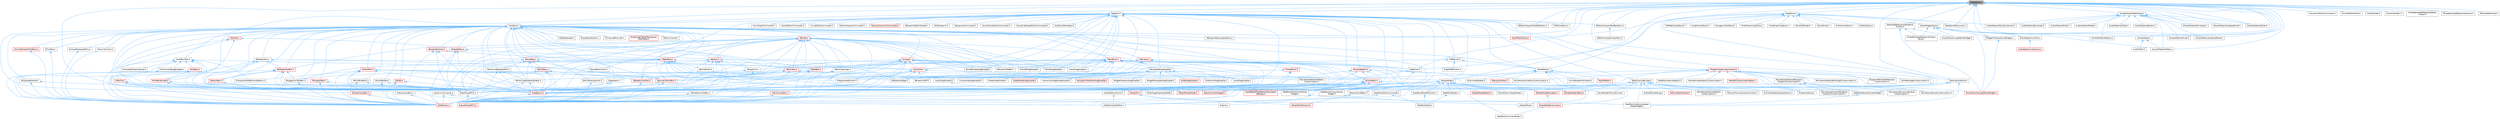 digraph "ISlateStyle.h"
{
 // INTERACTIVE_SVG=YES
 // LATEX_PDF_SIZE
  bgcolor="transparent";
  edge [fontname=Helvetica,fontsize=10,labelfontname=Helvetica,labelfontsize=10];
  node [fontname=Helvetica,fontsize=10,shape=box,height=0.2,width=0.4];
  Node1 [id="Node000001",label="ISlateStyle.h",height=0.2,width=0.4,color="gray40", fillcolor="grey60", style="filled", fontcolor="black",tooltip=" "];
  Node1 -> Node2 [id="edge1_Node000001_Node000002",dir="back",color="steelblue1",style="solid",tooltip=" "];
  Node2 [id="Node000002",label="AppStyle.h",height=0.2,width=0.4,color="grey40", fillcolor="white", style="filled",URL="$d4/dba/AppStyle_8h.html",tooltip=" "];
  Node2 -> Node3 [id="edge2_Node000002_Node000003",dir="back",color="steelblue1",style="solid",tooltip=" "];
  Node3 [id="Node000003",label="ActorDragDropGraphEdOp.h",height=0.2,width=0.4,color="grey40", fillcolor="white", style="filled",URL="$d0/d9b/ActorDragDropGraphEdOp_8h.html",tooltip=" "];
  Node2 -> Node4 [id="edge3_Node000002_Node000004",dir="back",color="steelblue1",style="solid",tooltip=" "];
  Node4 [id="Node000004",label="AnimGraphCommands.h",height=0.2,width=0.4,color="grey40", fillcolor="white", style="filled",URL="$d8/d15/AnimGraphCommands_8h.html",tooltip=" "];
  Node2 -> Node5 [id="edge4_Node000002_Node000005",dir="back",color="steelblue1",style="solid",tooltip=" "];
  Node5 [id="Node000005",label="BoneDragDropOp.h",height=0.2,width=0.4,color="grey40", fillcolor="white", style="filled",URL="$d9/dba/BoneDragDropOp_8h.html",tooltip=" "];
  Node2 -> Node6 [id="edge5_Node000002_Node000006",dir="back",color="steelblue1",style="solid",tooltip=" "];
  Node6 [id="Node000006",label="BrushBuilderDragDropOp.h",height=0.2,width=0.4,color="grey40", fillcolor="white", style="filled",URL="$d9/d56/BrushBuilderDragDropOp_8h.html",tooltip=" "];
  Node2 -> Node7 [id="edge6_Node000002_Node000007",dir="back",color="steelblue1",style="solid",tooltip=" "];
  Node7 [id="Node000007",label="CacheEditorCommands.h",height=0.2,width=0.4,color="grey40", fillcolor="white", style="filled",URL="$d9/d0a/CacheEditorCommands_8h.html",tooltip=" "];
  Node2 -> Node8 [id="edge7_Node000002_Node000008",dir="back",color="steelblue1",style="solid",tooltip=" "];
  Node8 [id="Node000008",label="ClassDragDropOp.h",height=0.2,width=0.4,color="grey40", fillcolor="white", style="filled",URL="$d5/d37/ClassDragDropOp_8h.html",tooltip=" "];
  Node2 -> Node9 [id="edge8_Node000002_Node000009",dir="back",color="steelblue1",style="solid",tooltip=" "];
  Node9 [id="Node000009",label="CoreStyle.h",height=0.2,width=0.4,color="grey40", fillcolor="white", style="filled",URL="$d6/d45/CoreStyle_8h.html",tooltip=" "];
  Node9 -> Node10 [id="edge9_Node000009_Node000010",dir="back",color="steelblue1",style="solid",tooltip=" "];
  Node10 [id="Node000010",label="GenericCommands.h",height=0.2,width=0.4,color="grey40", fillcolor="white", style="filled",URL="$d8/d81/GenericCommands_8h.html",tooltip=" "];
  Node10 -> Node11 [id="edge10_Node000010_Node000011",dir="back",color="steelblue1",style="solid",tooltip=" "];
  Node11 [id="Node000011",label="DataflowGraphEditor.h",height=0.2,width=0.4,color="grey40", fillcolor="white", style="filled",URL="$d4/dfa/DataflowGraphEditor_8h.html",tooltip=" "];
  Node10 -> Node12 [id="edge11_Node000010_Node000012",dir="back",color="steelblue1",style="solid",tooltip=" "];
  Node12 [id="Node000012",label="SlateExtras.h",height=0.2,width=0.4,color="red", fillcolor="#FFF0F0", style="filled",URL="$d8/dec/SlateExtras_8h.html",tooltip=" "];
  Node9 -> Node14 [id="edge12_Node000009_Node000014",dir="back",color="steelblue1",style="solid",tooltip=" "];
  Node14 [id="Node000014",label="MultiBoxBuilder.h",height=0.2,width=0.4,color="red", fillcolor="#FFF0F0", style="filled",URL="$d5/d36/MultiBoxBuilder_8h.html",tooltip=" "];
  Node14 -> Node17 [id="edge13_Node000014_Node000017",dir="back",color="steelblue1",style="solid",tooltip=" "];
  Node17 [id="Node000017",label="GraphEditorActions.h",height=0.2,width=0.4,color="grey40", fillcolor="white", style="filled",URL="$db/df3/GraphEditorActions_8h.html",tooltip=" "];
  Node17 -> Node11 [id="edge14_Node000017_Node000011",dir="back",color="steelblue1",style="solid",tooltip=" "];
  Node14 -> Node41 [id="edge15_Node000014_Node000041",dir="back",color="steelblue1",style="solid",tooltip=" "];
  Node41 [id="Node000041",label="SlateBasics.h",height=0.2,width=0.4,color="red", fillcolor="#FFF0F0", style="filled",URL="$da/d2f/SlateBasics_8h.html",tooltip=" "];
  Node41 -> Node42 [id="edge16_Node000041_Node000042",dir="back",color="steelblue1",style="solid",tooltip=" "];
  Node42 [id="Node000042",label="Engine.h",height=0.2,width=0.4,color="grey40", fillcolor="white", style="filled",URL="$d1/d34/Public_2Engine_8h.html",tooltip=" "];
  Node41 -> Node12 [id="edge17_Node000041_Node000012",dir="back",color="steelblue1",style="solid",tooltip=" "];
  Node14 -> Node12 [id="edge18_Node000014_Node000012",dir="back",color="steelblue1",style="solid",tooltip=" "];
  Node14 -> Node44 [id="edge19_Node000014_Node000044",dir="back",color="steelblue1",style="solid",tooltip=" "];
  Node44 [id="Node000044",label="SlateSharedPCH.h",height=0.2,width=0.4,color="grey40", fillcolor="white", style="filled",URL="$d1/dfc/SlateSharedPCH_8h.html",tooltip=" "];
  Node44 -> Node45 [id="edge20_Node000044_Node000045",dir="back",color="steelblue1",style="solid",tooltip=" "];
  Node45 [id="Node000045",label="EngineSharedPCH.h",height=0.2,width=0.4,color="red", fillcolor="#FFF0F0", style="filled",URL="$dc/dbb/EngineSharedPCH_8h.html",tooltip=" "];
  Node9 -> Node47 [id="edge21_Node000009_Node000047",dir="back",color="steelblue1",style="solid",tooltip=" "];
  Node47 [id="Node000047",label="RigVMEditorStyle.h",height=0.2,width=0.4,color="red", fillcolor="#FFF0F0", style="filled",URL="$dd/d8a/RigVMEditorStyle_8h.html",tooltip=" "];
  Node9 -> Node50 [id="edge22_Node000009_Node000050",dir="back",color="steelblue1",style="solid",tooltip=" "];
  Node50 [id="Node000050",label="SBlueprintNamespaceEntry.h",height=0.2,width=0.4,color="grey40", fillcolor="white", style="filled",URL="$d4/d22/SBlueprintNamespaceEntry_8h.html",tooltip=" "];
  Node9 -> Node51 [id="edge23_Node000009_Node000051",dir="back",color="steelblue1",style="solid",tooltip=" "];
  Node51 [id="Node000051",label="SBorder.h",height=0.2,width=0.4,color="red", fillcolor="#FFF0F0", style="filled",URL="$d2/d10/SBorder_8h.html",tooltip=" "];
  Node51 -> Node5 [id="edge24_Node000051_Node000005",dir="back",color="steelblue1",style="solid",tooltip=" "];
  Node51 -> Node6 [id="edge25_Node000051_Node000006",dir="back",color="steelblue1",style="solid",tooltip=" "];
  Node51 -> Node8 [id="edge26_Node000051_Node000008",dir="back",color="steelblue1",style="solid",tooltip=" "];
  Node51 -> Node52 [id="edge27_Node000051_Node000052",dir="back",color="steelblue1",style="solid",tooltip=" "];
  Node52 [id="Node000052",label="DecoratedDragDropOp.h",height=0.2,width=0.4,color="grey40", fillcolor="white", style="filled",URL="$d6/d6a/DecoratedDragDropOp_8h.html",tooltip=" "];
  Node52 -> Node53 [id="edge28_Node000052_Node000053",dir="back",color="steelblue1",style="solid",tooltip=" "];
  Node53 [id="Node000053",label="ActorDragDropOp.h",height=0.2,width=0.4,color="grey40", fillcolor="white", style="filled",URL="$dd/d1a/ActorDragDropOp_8h.html",tooltip=" "];
  Node53 -> Node3 [id="edge29_Node000053_Node000003",dir="back",color="steelblue1",style="solid",tooltip=" "];
  Node52 -> Node54 [id="edge30_Node000052_Node000054",dir="back",color="steelblue1",style="solid",tooltip=" "];
  Node54 [id="Node000054",label="AssetDragDropOp.h",height=0.2,width=0.4,color="red", fillcolor="#FFF0F0", style="filled",URL="$df/dda/AssetDragDropOp_8h.html",tooltip=" "];
  Node52 -> Node56 [id="edge31_Node000052_Node000056",dir="back",color="steelblue1",style="solid",tooltip=" "];
  Node56 [id="Node000056",label="CollectionDragDropOp.h",height=0.2,width=0.4,color="grey40", fillcolor="white", style="filled",URL="$d6/d23/CollectionDragDropOp_8h.html",tooltip=" "];
  Node52 -> Node57 [id="edge32_Node000052_Node000057",dir="back",color="steelblue1",style="solid",tooltip=" "];
  Node57 [id="Node000057",label="CompositeDragDropOp.h",height=0.2,width=0.4,color="grey40", fillcolor="white", style="filled",URL="$dd/d84/CompositeDragDropOp_8h.html",tooltip=" "];
  Node52 -> Node58 [id="edge33_Node000052_Node000058",dir="back",color="steelblue1",style="solid",tooltip=" "];
  Node58 [id="Node000058",label="FolderDragDropOp.h",height=0.2,width=0.4,color="grey40", fillcolor="white", style="filled",URL="$d9/d22/FolderDragDropOp_8h.html",tooltip=" "];
  Node52 -> Node59 [id="edge34_Node000052_Node000059",dir="back",color="steelblue1",style="solid",tooltip=" "];
  Node59 [id="Node000059",label="GraphNodeDragDropOp.h",height=0.2,width=0.4,color="red", fillcolor="#FFF0F0", style="filled",URL="$d3/dbf/GraphNodeDragDropOp_8h.html",tooltip=" "];
  Node52 -> Node66 [id="edge35_Node000052_Node000066",dir="back",color="steelblue1",style="solid",tooltip=" "];
  Node66 [id="Node000066",label="HierarchyWidgetDragDropOp.h",height=0.2,width=0.4,color="grey40", fillcolor="white", style="filled",URL="$dd/dee/HierarchyWidgetDragDropOp_8h.html",tooltip=" "];
  Node52 -> Node67 [id="edge36_Node000052_Node000067",dir="back",color="steelblue1",style="solid",tooltip=" "];
  Node67 [id="Node000067",label="LevelDragDropOp.h",height=0.2,width=0.4,color="grey40", fillcolor="white", style="filled",URL="$dc/da5/LevelDragDropOp_8h.html",tooltip=" "];
  Node52 -> Node68 [id="edge37_Node000052_Node000068",dir="back",color="steelblue1",style="solid",tooltip=" "];
  Node68 [id="Node000068",label="NavigationToolItemDragDropOp.h",height=0.2,width=0.4,color="red", fillcolor="#FFF0F0", style="filled",URL="$d5/ddf/NavigationToolItemDragDropOp_8h.html",tooltip=" "];
  Node52 -> Node71 [id="edge38_Node000052_Node000071",dir="back",color="steelblue1",style="solid",tooltip=" "];
  Node71 [id="Node000071",label="WidgetPropertyDragDropOp.h",height=0.2,width=0.4,color="grey40", fillcolor="white", style="filled",URL="$dc/d6e/WidgetPropertyDragDropOp_8h.html",tooltip=" "];
  Node52 -> Node72 [id="edge39_Node000052_Node000072",dir="back",color="steelblue1",style="solid",tooltip=" "];
  Node72 [id="Node000072",label="WidgetTemplateDragDropOp.h",height=0.2,width=0.4,color="grey40", fillcolor="white", style="filled",URL="$dc/d8f/WidgetTemplateDragDropOp_8h.html",tooltip=" "];
  Node51 -> Node67 [id="edge40_Node000051_Node000067",dir="back",color="steelblue1",style="solid",tooltip=" "];
  Node51 -> Node78 [id="edge41_Node000051_Node000078",dir="back",color="steelblue1",style="solid",tooltip=" "];
  Node78 [id="Node000078",label="SButton.h",height=0.2,width=0.4,color="red", fillcolor="#FFF0F0", style="filled",URL="$d4/d2a/SButton_8h.html",tooltip=" "];
  Node78 -> Node80 [id="edge42_Node000078_Node000080",dir="back",color="steelblue1",style="solid",tooltip=" "];
  Node80 [id="Node000080",label="SBreadcrumbTrail.h",height=0.2,width=0.4,color="red", fillcolor="#FFF0F0", style="filled",URL="$d4/de2/SBreadcrumbTrail_8h.html",tooltip=" "];
  Node80 -> Node12 [id="edge43_Node000080_Node000012",dir="back",color="steelblue1",style="solid",tooltip=" "];
  Node78 -> Node84 [id="edge44_Node000078_Node000084",dir="back",color="steelblue1",style="solid",tooltip=" "];
  Node84 [id="Node000084",label="SEditableComboBox.h",height=0.2,width=0.4,color="grey40", fillcolor="white", style="filled",URL="$d0/d8c/SEditableComboBox_8h.html",tooltip=" "];
  Node84 -> Node12 [id="edge45_Node000084_Node000012",dir="back",color="steelblue1",style="solid",tooltip=" "];
  Node78 -> Node85 [id="edge46_Node000078_Node000085",dir="back",color="steelblue1",style="solid",tooltip=" "];
  Node85 [id="Node000085",label="SHyperlink.h",height=0.2,width=0.4,color="grey40", fillcolor="white", style="filled",URL="$d3/d8c/SHyperlink_8h.html",tooltip=" "];
  Node85 -> Node86 [id="edge47_Node000085_Node000086",dir="back",color="steelblue1",style="solid",tooltip=" "];
  Node86 [id="Node000086",label="SRichTextHyperlink.h",height=0.2,width=0.4,color="grey40", fillcolor="white", style="filled",URL="$da/d06/SRichTextHyperlink_8h.html",tooltip=" "];
  Node86 -> Node12 [id="edge48_Node000086_Node000012",dir="back",color="steelblue1",style="solid",tooltip=" "];
  Node85 -> Node12 [id="edge49_Node000085_Node000012",dir="back",color="steelblue1",style="solid",tooltip=" "];
  Node78 -> Node87 [id="edge50_Node000078_Node000087",dir="back",color="steelblue1",style="solid",tooltip=" "];
  Node87 [id="Node000087",label="SKeySelector.h",height=0.2,width=0.4,color="grey40", fillcolor="white", style="filled",URL="$de/d62/SKeySelector_8h.html",tooltip=" "];
  Node78 -> Node90 [id="edge51_Node000078_Node000090",dir="back",color="steelblue1",style="solid",tooltip=" "];
  Node90 [id="Node000090",label="SSkeletonWidget.h",height=0.2,width=0.4,color="grey40", fillcolor="white", style="filled",URL="$dd/da7/SSkeletonWidget_8h.html",tooltip=" "];
  Node78 -> Node91 [id="edge52_Node000078_Node000091",dir="back",color="steelblue1",style="solid",tooltip=" "];
  Node91 [id="Node000091",label="SWindowTitleBar.h",height=0.2,width=0.4,color="grey40", fillcolor="white", style="filled",URL="$d0/dce/SWindowTitleBar_8h.html",tooltip=" "];
  Node78 -> Node41 [id="edge53_Node000078_Node000041",dir="back",color="steelblue1",style="solid",tooltip=" "];
  Node78 -> Node12 [id="edge54_Node000078_Node000012",dir="back",color="steelblue1",style="solid",tooltip=" "];
  Node78 -> Node44 [id="edge55_Node000078_Node000044",dir="back",color="steelblue1",style="solid",tooltip=" "];
  Node51 -> Node98 [id="edge56_Node000051_Node000098",dir="back",color="steelblue1",style="solid",tooltip=" "];
  Node98 [id="Node000098",label="SEditableTextBox.h",height=0.2,width=0.4,color="red", fillcolor="#FFF0F0", style="filled",URL="$df/dd0/SEditableTextBox_8h.html",tooltip=" "];
  Node98 -> Node84 [id="edge57_Node000098_Node000084",dir="back",color="steelblue1",style="solid",tooltip=" "];
  Node98 -> Node105 [id="edge58_Node000098_Node000105",dir="back",color="steelblue1",style="solid",tooltip=" "];
  Node105 [id="Node000105",label="SSearchBox.h",height=0.2,width=0.4,color="red", fillcolor="#FFF0F0", style="filled",URL="$df/d3f/SSearchBox_8h.html",tooltip=" "];
  Node105 -> Node12 [id="edge59_Node000105_Node000012",dir="back",color="steelblue1",style="solid",tooltip=" "];
  Node98 -> Node112 [id="edge60_Node000098_Node000112",dir="back",color="steelblue1",style="solid",tooltip=" "];
  Node112 [id="Node000112",label="SSuggestionTextBox.h",height=0.2,width=0.4,color="grey40", fillcolor="white", style="filled",URL="$d1/df9/SSuggestionTextBox_8h.html",tooltip=" "];
  Node112 -> Node12 [id="edge61_Node000112_Node000012",dir="back",color="steelblue1",style="solid",tooltip=" "];
  Node98 -> Node41 [id="edge62_Node000098_Node000041",dir="back",color="steelblue1",style="solid",tooltip=" "];
  Node98 -> Node12 [id="edge63_Node000098_Node000012",dir="back",color="steelblue1",style="solid",tooltip=" "];
  Node98 -> Node44 [id="edge64_Node000098_Node000044",dir="back",color="steelblue1",style="solid",tooltip=" "];
  Node51 -> Node113 [id="edge65_Node000051_Node000113",dir="back",color="steelblue1",style="solid",tooltip=" "];
  Node113 [id="Node000113",label="SErrorText.h",height=0.2,width=0.4,color="red", fillcolor="#FFF0F0", style="filled",URL="$d7/d9a/SErrorText_8h.html",tooltip=" "];
  Node113 -> Node115 [id="edge66_Node000113_Node000115",dir="back",color="steelblue1",style="solid",tooltip=" "];
  Node115 [id="Node000115",label="SGraphNode.h",height=0.2,width=0.4,color="grey40", fillcolor="white", style="filled",URL="$d2/d30/SGraphNode_8h.html",tooltip=" "];
  Node115 -> Node11 [id="edge67_Node000115_Node000011",dir="back",color="steelblue1",style="solid",tooltip=" "];
  Node115 -> Node116 [id="edge68_Node000115_Node000116",dir="back",color="steelblue1",style="solid",tooltip=" "];
  Node116 [id="Node000116",label="DataflowSCommentNode.h",height=0.2,width=0.4,color="grey40", fillcolor="white", style="filled",URL="$de/dd7/DataflowSCommentNode_8h.html",tooltip=" "];
  Node115 -> Node117 [id="edge69_Node000115_Node000117",dir="back",color="steelblue1",style="solid",tooltip=" "];
  Node117 [id="Node000117",label="DataflowSNode.h",height=0.2,width=0.4,color="grey40", fillcolor="white", style="filled",URL="$d8/d5a/DataflowSNode_8h.html",tooltip=" "];
  Node117 -> Node118 [id="edge70_Node000117_Node000118",dir="back",color="steelblue1",style="solid",tooltip=" "];
  Node118 [id="Node000118",label="DataflowEditor.h",height=0.2,width=0.4,color="grey40", fillcolor="white", style="filled",URL="$d9/d93/DataflowEditor_8h.html",tooltip=" "];
  Node115 -> Node119 [id="edge71_Node000115_Node000119",dir="back",color="steelblue1",style="solid",tooltip=" "];
  Node119 [id="Node000119",label="DataflowSNodeFactories.h",height=0.2,width=0.4,color="grey40", fillcolor="white", style="filled",URL="$dc/d28/DataflowSNodeFactories_8h.html",tooltip=" "];
  Node119 -> Node118 [id="edge72_Node000119_Node000118",dir="back",color="steelblue1",style="solid",tooltip=" "];
  Node115 -> Node120 [id="edge73_Node000115_Node000120",dir="back",color="steelblue1",style="solid",tooltip=" "];
  Node120 [id="Node000120",label="SGraphNodeDefault.h",height=0.2,width=0.4,color="red", fillcolor="#FFF0F0", style="filled",URL="$de/daa/SGraphNodeDefault_8h.html",tooltip=" "];
  Node115 -> Node123 [id="edge74_Node000115_Node000123",dir="back",color="steelblue1",style="solid",tooltip=" "];
  Node123 [id="Node000123",label="SGraphNodeK2Base.h",height=0.2,width=0.4,color="red", fillcolor="#FFF0F0", style="filled",URL="$de/d4a/SGraphNodeK2Base_8h.html",tooltip=" "];
  Node115 -> Node128 [id="edge75_Node000115_Node000128",dir="back",color="steelblue1",style="solid",tooltip=" "];
  Node128 [id="Node000128",label="SGraphNodeResizable.h",height=0.2,width=0.4,color="red", fillcolor="#FFF0F0", style="filled",URL="$da/d09/SGraphNodeResizable_8h.html",tooltip=" "];
  Node128 -> Node129 [id="edge76_Node000128_Node000129",dir="back",color="steelblue1",style="solid",tooltip=" "];
  Node129 [id="Node000129",label="SGraphNodeComment.h",height=0.2,width=0.4,color="red", fillcolor="#FFF0F0", style="filled",URL="$d7/db6/SGraphNodeComment_8h.html",tooltip=" "];
  Node129 -> Node116 [id="edge77_Node000129_Node000116",dir="back",color="steelblue1",style="solid",tooltip=" "];
  Node115 -> Node132 [id="edge78_Node000115_Node000132",dir="back",color="steelblue1",style="solid",tooltip=" "];
  Node132 [id="Node000132",label="SGraphPanel.h",height=0.2,width=0.4,color="grey40", fillcolor="white", style="filled",URL="$d2/dcf/SGraphPanel_8h.html",tooltip=" "];
  Node115 -> Node133 [id="edge79_Node000115_Node000133",dir="back",color="steelblue1",style="solid",tooltip=" "];
  Node133 [id="Node000133",label="SGraphPin.h",height=0.2,width=0.4,color="red", fillcolor="#FFF0F0", style="filled",URL="$d1/dd1/SGraphPin_8h.html",tooltip=" "];
  Node133 -> Node132 [id="edge80_Node000133_Node000132",dir="back",color="steelblue1",style="solid",tooltip=" "];
  Node133 -> Node145 [id="edge81_Node000133_Node000145",dir="back",color="steelblue1",style="solid",tooltip=" "];
  Node145 [id="Node000145",label="SGraphPinNameList.h",height=0.2,width=0.4,color="red", fillcolor="#FFF0F0", style="filled",URL="$d4/d09/SGraphPinNameList_8h.html",tooltip=" "];
  Node115 -> Node167 [id="edge82_Node000115_Node000167",dir="back",color="steelblue1",style="solid",tooltip=" "];
  Node167 [id="Node000167",label="SRigVMGraphNode.h",height=0.2,width=0.4,color="red", fillcolor="#FFF0F0", style="filled",URL="$d0/d1e/SRigVMGraphNode_8h.html",tooltip=" "];
  Node115 -> Node169 [id="edge83_Node000115_Node000169",dir="back",color="steelblue1",style="solid",tooltip=" "];
  Node169 [id="Node000169",label="SoundSubmixGraphNode.h",height=0.2,width=0.4,color="grey40", fillcolor="white", style="filled",URL="$d5/d09/SoundSubmixGraphNode_8h.html",tooltip=" "];
  Node113 -> Node112 [id="edge84_Node000113_Node000112",dir="back",color="steelblue1",style="solid",tooltip=" "];
  Node113 -> Node41 [id="edge85_Node000113_Node000041",dir="back",color="steelblue1",style="solid",tooltip=" "];
  Node113 -> Node12 [id="edge86_Node000113_Node000012",dir="back",color="steelblue1",style="solid",tooltip=" "];
  Node113 -> Node44 [id="edge87_Node000113_Node000044",dir="back",color="steelblue1",style="solid",tooltip=" "];
  Node51 -> Node133 [id="edge88_Node000051_Node000133",dir="back",color="steelblue1",style="solid",tooltip=" "];
  Node51 -> Node174 [id="edge89_Node000051_Node000174",dir="back",color="steelblue1",style="solid",tooltip=" "];
  Node174 [id="Node000174",label="SHeaderRow.h",height=0.2,width=0.4,color="red", fillcolor="#FFF0F0", style="filled",URL="$d4/d31/SHeaderRow_8h.html",tooltip=" "];
  Node174 -> Node196 [id="edge90_Node000174_Node000196",dir="back",color="steelblue1",style="solid",tooltip=" "];
  Node196 [id="Node000196",label="STableRow.h",height=0.2,width=0.4,color="red", fillcolor="#FFF0F0", style="filled",URL="$d8/d43/STableRow_8h.html",tooltip=" "];
  Node196 -> Node203 [id="edge91_Node000196_Node000203",dir="back",color="steelblue1",style="solid",tooltip=" "];
  Node203 [id="Node000203",label="DataflowTransformOutliner\lWidget.h",height=0.2,width=0.4,color="grey40", fillcolor="white", style="filled",URL="$d8/df9/DataflowTransformOutlinerWidget_8h.html",tooltip=" "];
  Node203 -> Node204 [id="edge92_Node000203_Node000204",dir="back",color="steelblue1",style="solid",tooltip=" "];
  Node204 [id="Node000204",label="DataflowCollectionSpread\lSheetWidget.h",height=0.2,width=0.4,color="grey40", fillcolor="white", style="filled",URL="$da/da3/DataflowCollectionSpreadSheetWidget_8h.html",tooltip=" "];
  Node196 -> Node205 [id="edge93_Node000196_Node000205",dir="back",color="steelblue1",style="solid",tooltip=" "];
  Node205 [id="Node000205",label="DataflowVerticesOutliner\lWidget.h",height=0.2,width=0.4,color="grey40", fillcolor="white", style="filled",URL="$dd/deb/DataflowVerticesOutlinerWidget_8h.html",tooltip=" "];
  Node205 -> Node204 [id="edge94_Node000205_Node000204",dir="back",color="steelblue1",style="solid",tooltip=" "];
  Node196 -> Node283 [id="edge95_Node000196_Node000283",dir="back",color="steelblue1",style="solid",tooltip=" "];
  Node283 [id="Node000283",label="SBlueprintDiff.h",height=0.2,width=0.4,color="grey40", fillcolor="white", style="filled",URL="$de/d6d/SBlueprintDiff_8h.html",tooltip=" "];
  Node196 -> Node284 [id="edge96_Node000196_Node000284",dir="back",color="steelblue1",style="solid",tooltip=" "];
  Node284 [id="Node000284",label="SComboBox.h",height=0.2,width=0.4,color="red", fillcolor="#FFF0F0", style="filled",URL="$d2/dd5/SComboBox_8h.html",tooltip=" "];
  Node284 -> Node203 [id="edge97_Node000284_Node000203",dir="back",color="steelblue1",style="solid",tooltip=" "];
  Node284 -> Node205 [id="edge98_Node000284_Node000205",dir="back",color="steelblue1",style="solid",tooltip=" "];
  Node284 -> Node285 [id="edge99_Node000284_Node000285",dir="back",color="steelblue1",style="solid",tooltip=" "];
  Node285 [id="Node000285",label="LevelEditorPlayNetworkEmulation\lSettings.h",height=0.2,width=0.4,color="red", fillcolor="#FFF0F0", style="filled",URL="$d4/d35/LevelEditorPlayNetworkEmulationSettings_8h.html",tooltip=" "];
  Node284 -> Node287 [id="edge100_Node000284_Node000287",dir="back",color="steelblue1",style="solid",tooltip=" "];
  Node287 [id="Node000287",label="SAudioOscilloscopePanelWidget.h",height=0.2,width=0.4,color="red", fillcolor="#FFF0F0", style="filled",URL="$db/d7e/SAudioOscilloscopePanelWidget_8h.html",tooltip=" "];
  Node284 -> Node84 [id="edge101_Node000284_Node000084",dir="back",color="steelblue1",style="solid",tooltip=" "];
  Node284 -> Node292 [id="edge102_Node000284_Node000292",dir="back",color="steelblue1",style="solid",tooltip=" "];
  Node292 [id="Node000292",label="SNameComboBox.h",height=0.2,width=0.4,color="grey40", fillcolor="white", style="filled",URL="$d8/d4b/SNameComboBox_8h.html",tooltip=" "];
  Node292 -> Node145 [id="edge103_Node000292_Node000145",dir="back",color="steelblue1",style="solid",tooltip=" "];
  Node284 -> Node293 [id="edge104_Node000284_Node000293",dir="back",color="steelblue1",style="solid",tooltip=" "];
  Node293 [id="Node000293",label="STextComboBox.h",height=0.2,width=0.4,color="red", fillcolor="#FFF0F0", style="filled",URL="$d6/d14/STextComboBox_8h.html",tooltip=" "];
  Node293 -> Node12 [id="edge105_Node000293_Node000012",dir="back",color="steelblue1",style="solid",tooltip=" "];
  Node284 -> Node296 [id="edge106_Node000284_Node000296",dir="back",color="steelblue1",style="solid",tooltip=" "];
  Node296 [id="Node000296",label="SelectionViewWidget.h",height=0.2,width=0.4,color="red", fillcolor="#FFF0F0", style="filled",URL="$dc/db5/SelectionViewWidget_8h.html",tooltip=" "];
  Node284 -> Node41 [id="edge107_Node000284_Node000041",dir="back",color="steelblue1",style="solid",tooltip=" "];
  Node284 -> Node12 [id="edge108_Node000284_Node000012",dir="back",color="steelblue1",style="solid",tooltip=" "];
  Node284 -> Node44 [id="edge109_Node000284_Node000044",dir="back",color="steelblue1",style="solid",tooltip=" "];
  Node196 -> Node87 [id="edge110_Node000196_Node000087",dir="back",color="steelblue1",style="solid",tooltip=" "];
  Node196 -> Node313 [id="edge111_Node000196_Node000313",dir="back",color="steelblue1",style="solid",tooltip=" "];
  Node313 [id="Node000313",label="SListView.h",height=0.2,width=0.4,color="red", fillcolor="#FFF0F0", style="filled",URL="$db/db5/SListView_8h.html",tooltip=" "];
  Node313 -> Node283 [id="edge112_Node000313_Node000283",dir="back",color="steelblue1",style="solid",tooltip=" "];
  Node313 -> Node284 [id="edge113_Node000313_Node000284",dir="back",color="steelblue1",style="solid",tooltip=" "];
  Node313 -> Node90 [id="edge114_Node000313_Node000090",dir="back",color="steelblue1",style="solid",tooltip=" "];
  Node313 -> Node41 [id="edge115_Node000313_Node000041",dir="back",color="steelblue1",style="solid",tooltip=" "];
  Node313 -> Node12 [id="edge116_Node000313_Node000012",dir="back",color="steelblue1",style="solid",tooltip=" "];
  Node313 -> Node44 [id="edge117_Node000313_Node000044",dir="back",color="steelblue1",style="solid",tooltip=" "];
  Node196 -> Node90 [id="edge118_Node000196_Node000090",dir="back",color="steelblue1",style="solid",tooltip=" "];
  Node196 -> Node112 [id="edge119_Node000196_Node000112",dir="back",color="steelblue1",style="solid",tooltip=" "];
  Node196 -> Node296 [id="edge120_Node000196_Node000296",dir="back",color="steelblue1",style="solid",tooltip=" "];
  Node196 -> Node41 [id="edge121_Node000196_Node000041",dir="back",color="steelblue1",style="solid",tooltip=" "];
  Node196 -> Node12 [id="edge122_Node000196_Node000012",dir="back",color="steelblue1",style="solid",tooltip=" "];
  Node196 -> Node44 [id="edge123_Node000196_Node000044",dir="back",color="steelblue1",style="solid",tooltip=" "];
  Node174 -> Node41 [id="edge124_Node000174_Node000041",dir="back",color="steelblue1",style="solid",tooltip=" "];
  Node174 -> Node12 [id="edge125_Node000174_Node000012",dir="back",color="steelblue1",style="solid",tooltip=" "];
  Node174 -> Node44 [id="edge126_Node000174_Node000044",dir="back",color="steelblue1",style="solid",tooltip=" "];
  Node51 -> Node343 [id="edge127_Node000051_Node000343",dir="back",color="steelblue1",style="solid",tooltip=" "];
  Node343 [id="Node000343",label="SMultiLineEditableTextBox.h",height=0.2,width=0.4,color="grey40", fillcolor="white", style="filled",URL="$da/d53/SMultiLineEditableTextBox_8h.html",tooltip=" "];
  Node343 -> Node41 [id="edge128_Node000343_Node000041",dir="back",color="steelblue1",style="solid",tooltip=" "];
  Node343 -> Node12 [id="edge129_Node000343_Node000012",dir="back",color="steelblue1",style="solid",tooltip=" "];
  Node51 -> Node345 [id="edge130_Node000051_Node000345",dir="back",color="steelblue1",style="solid",tooltip=" "];
  Node345 [id="Node000345",label="SNumericEntryBox.h",height=0.2,width=0.4,color="red", fillcolor="#FFF0F0", style="filled",URL="$d8/d1a/SNumericEntryBox_8h.html",tooltip=" "];
  Node345 -> Node346 [id="edge131_Node000345_Node000346",dir="back",color="steelblue1",style="solid",tooltip=" "];
  Node346 [id="Node000346",label="SRotatorInputBox.h",height=0.2,width=0.4,color="red", fillcolor="#FFF0F0", style="filled",URL="$de/dd2/SRotatorInputBox_8h.html",tooltip=" "];
  Node346 -> Node12 [id="edge132_Node000346_Node000012",dir="back",color="steelblue1",style="solid",tooltip=" "];
  Node345 -> Node351 [id="edge133_Node000345_Node000351",dir="back",color="steelblue1",style="solid",tooltip=" "];
  Node351 [id="Node000351",label="SVectorInputBox.h",height=0.2,width=0.4,color="grey40", fillcolor="white", style="filled",URL="$df/d44/SVectorInputBox_8h.html",tooltip=" "];
  Node351 -> Node12 [id="edge134_Node000351_Node000012",dir="back",color="steelblue1",style="solid",tooltip=" "];
  Node345 -> Node12 [id="edge135_Node000345_Node000012",dir="back",color="steelblue1",style="solid",tooltip=" "];
  Node51 -> Node354 [id="edge136_Node000051_Node000354",dir="back",color="steelblue1",style="solid",tooltip=" "];
  Node354 [id="Node000354",label="SScrollBar.h",height=0.2,width=0.4,color="red", fillcolor="#FFF0F0", style="filled",URL="$d4/dde/SScrollBar_8h.html",tooltip=" "];
  Node354 -> Node313 [id="edge137_Node000354_Node000313",dir="back",color="steelblue1",style="solid",tooltip=" "];
  Node354 -> Node404 [id="edge138_Node000354_Node000404",dir="back",color="steelblue1",style="solid",tooltip=" "];
  Node404 [id="Node000404",label="SMultiLineEditableText.h",height=0.2,width=0.4,color="grey40", fillcolor="white", style="filled",URL="$d3/d39/SMultiLineEditableText_8h.html",tooltip=" "];
  Node404 -> Node343 [id="edge139_Node000404_Node000343",dir="back",color="steelblue1",style="solid",tooltip=" "];
  Node404 -> Node41 [id="edge140_Node000404_Node000041",dir="back",color="steelblue1",style="solid",tooltip=" "];
  Node404 -> Node12 [id="edge141_Node000404_Node000012",dir="back",color="steelblue1",style="solid",tooltip=" "];
  Node354 -> Node343 [id="edge142_Node000354_Node000343",dir="back",color="steelblue1",style="solid",tooltip=" "];
  Node354 -> Node405 [id="edge143_Node000354_Node000405",dir="back",color="steelblue1",style="solid",tooltip=" "];
  Node405 [id="Node000405",label="SScrollBox.h",height=0.2,width=0.4,color="red", fillcolor="#FFF0F0", style="filled",URL="$d3/da2/SScrollBox_8h.html",tooltip=" "];
  Node405 -> Node80 [id="edge144_Node000405_Node000080",dir="back",color="steelblue1",style="solid",tooltip=" "];
  Node405 -> Node41 [id="edge145_Node000405_Node000041",dir="back",color="steelblue1",style="solid",tooltip=" "];
  Node405 -> Node12 [id="edge146_Node000405_Node000012",dir="back",color="steelblue1",style="solid",tooltip=" "];
  Node405 -> Node44 [id="edge147_Node000405_Node000044",dir="back",color="steelblue1",style="solid",tooltip=" "];
  Node354 -> Node41 [id="edge148_Node000354_Node000041",dir="back",color="steelblue1",style="solid",tooltip=" "];
  Node354 -> Node12 [id="edge149_Node000354_Node000012",dir="back",color="steelblue1",style="solid",tooltip=" "];
  Node354 -> Node44 [id="edge150_Node000354_Node000044",dir="back",color="steelblue1",style="solid",tooltip=" "];
  Node51 -> Node407 [id="edge151_Node000051_Node000407",dir="back",color="steelblue1",style="solid",tooltip=" "];
  Node407 [id="Node000407",label="SSegmentedControl.h",height=0.2,width=0.4,color="grey40", fillcolor="white", style="filled",URL="$d3/d4f/SSegmentedControl_8h.html",tooltip=" "];
  Node51 -> Node408 [id="edge152_Node000051_Node000408",dir="back",color="steelblue1",style="solid",tooltip=" "];
  Node408 [id="Node000408",label="SSeparator.h",height=0.2,width=0.4,color="grey40", fillcolor="white", style="filled",URL="$d9/de5/SSeparator_8h.html",tooltip=" "];
  Node408 -> Node41 [id="edge153_Node000408_Node000041",dir="back",color="steelblue1",style="solid",tooltip=" "];
  Node408 -> Node12 [id="edge154_Node000408_Node000012",dir="back",color="steelblue1",style="solid",tooltip=" "];
  Node408 -> Node44 [id="edge155_Node000408_Node000044",dir="back",color="steelblue1",style="solid",tooltip=" "];
  Node51 -> Node90 [id="edge156_Node000051_Node000090",dir="back",color="steelblue1",style="solid",tooltip=" "];
  Node51 -> Node196 [id="edge157_Node000051_Node000196",dir="back",color="steelblue1",style="solid",tooltip=" "];
  Node51 -> Node91 [id="edge158_Node000051_Node000091",dir="back",color="steelblue1",style="solid",tooltip=" "];
  Node51 -> Node41 [id="edge159_Node000051_Node000041",dir="back",color="steelblue1",style="solid",tooltip=" "];
  Node51 -> Node12 [id="edge160_Node000051_Node000012",dir="back",color="steelblue1",style="solid",tooltip=" "];
  Node51 -> Node44 [id="edge161_Node000051_Node000044",dir="back",color="steelblue1",style="solid",tooltip=" "];
  Node51 -> Node409 [id="edge162_Node000051_Node000409",dir="back",color="steelblue1",style="solid",tooltip=" "];
  Node409 [id="Node000409",label="SocketDragDropOp.h",height=0.2,width=0.4,color="grey40", fillcolor="white", style="filled",URL="$d2/d53/SocketDragDropOp_8h.html",tooltip=" "];
  Node9 -> Node80 [id="edge163_Node000009_Node000080",dir="back",color="steelblue1",style="solid",tooltip=" "];
  Node9 -> Node78 [id="edge164_Node000009_Node000078",dir="back",color="steelblue1",style="solid",tooltip=" "];
  Node9 -> Node410 [id="edge165_Node000009_Node000410",dir="back",color="steelblue1",style="solid",tooltip=" "];
  Node410 [id="Node000410",label="SCheckBox.h",height=0.2,width=0.4,color="red", fillcolor="#FFF0F0", style="filled",URL="$d8/d16/SCheckBox_8h.html",tooltip=" "];
  Node410 -> Node11 [id="edge166_Node000410_Node000011",dir="back",color="steelblue1",style="solid",tooltip=" "];
  Node410 -> Node414 [id="edge167_Node000410_Node000414",dir="back",color="steelblue1",style="solid",tooltip=" "];
  Node414 [id="Node000414",label="MovieSceneSectionDetails\lCustomization.h",height=0.2,width=0.4,color="grey40", fillcolor="white", style="filled",URL="$d3/de7/MovieSceneSectionDetailsCustomization_8h.html",tooltip=" "];
  Node410 -> Node345 [id="edge168_Node000410_Node000345",dir="back",color="steelblue1",style="solid",tooltip=" "];
  Node410 -> Node407 [id="edge169_Node000410_Node000407",dir="back",color="steelblue1",style="solid",tooltip=" "];
  Node410 -> Node417 [id="edge170_Node000410_Node000417",dir="back",color="steelblue1",style="solid",tooltip=" "];
  Node417 [id="Node000417",label="SViewportToolBarComboMenu.h",height=0.2,width=0.4,color="grey40", fillcolor="white", style="filled",URL="$de/d6a/SViewportToolBarComboMenu_8h.html",tooltip=" "];
  Node410 -> Node41 [id="edge171_Node000410_Node000041",dir="back",color="steelblue1",style="solid",tooltip=" "];
  Node410 -> Node12 [id="edge172_Node000410_Node000012",dir="back",color="steelblue1",style="solid",tooltip=" "];
  Node410 -> Node44 [id="edge173_Node000410_Node000044",dir="back",color="steelblue1",style="solid",tooltip=" "];
  Node9 -> Node84 [id="edge174_Node000009_Node000084",dir="back",color="steelblue1",style="solid",tooltip=" "];
  Node9 -> Node418 [id="edge175_Node000009_Node000418",dir="back",color="steelblue1",style="solid",tooltip=" "];
  Node418 [id="Node000418",label="SEditableLabel.h",height=0.2,width=0.4,color="grey40", fillcolor="white", style="filled",URL="$dd/db3/SEditableLabel_8h.html",tooltip=" "];
  Node9 -> Node419 [id="edge176_Node000009_Node000419",dir="back",color="steelblue1",style="solid",tooltip=" "];
  Node419 [id="Node000419",label="SEditableText.h",height=0.2,width=0.4,color="grey40", fillcolor="white", style="filled",URL="$df/df7/SEditableText_8h.html",tooltip=" "];
  Node419 -> Node98 [id="edge177_Node000419_Node000098",dir="back",color="steelblue1",style="solid",tooltip=" "];
  Node419 -> Node345 [id="edge178_Node000419_Node000345",dir="back",color="steelblue1",style="solid",tooltip=" "];
  Node419 -> Node420 [id="edge179_Node000419_Node000420",dir="back",color="steelblue1",style="solid",tooltip=" "];
  Node420 [id="Node000420",label="SSpinBox.h",height=0.2,width=0.4,color="red", fillcolor="#FFF0F0", style="filled",URL="$d5/da5/SSpinBox_8h.html",tooltip=" "];
  Node420 -> Node345 [id="edge180_Node000420_Node000345",dir="back",color="steelblue1",style="solid",tooltip=" "];
  Node420 -> Node41 [id="edge181_Node000420_Node000041",dir="back",color="steelblue1",style="solid",tooltip=" "];
  Node420 -> Node12 [id="edge182_Node000420_Node000012",dir="back",color="steelblue1",style="solid",tooltip=" "];
  Node419 -> Node41 [id="edge183_Node000419_Node000041",dir="back",color="steelblue1",style="solid",tooltip=" "];
  Node419 -> Node12 [id="edge184_Node000419_Node000012",dir="back",color="steelblue1",style="solid",tooltip=" "];
  Node419 -> Node44 [id="edge185_Node000419_Node000044",dir="back",color="steelblue1",style="solid",tooltip=" "];
  Node9 -> Node98 [id="edge186_Node000009_Node000098",dir="back",color="steelblue1",style="solid",tooltip=" "];
  Node9 -> Node113 [id="edge187_Node000009_Node000113",dir="back",color="steelblue1",style="solid",tooltip=" "];
  Node9 -> Node422 [id="edge188_Node000009_Node000422",dir="back",color="steelblue1",style="solid",tooltip=" "];
  Node422 [id="Node000422",label="SExpandableArea.h",height=0.2,width=0.4,color="grey40", fillcolor="white", style="filled",URL="$da/d6a/SExpandableArea_8h.html",tooltip=" "];
  Node422 -> Node12 [id="edge189_Node000422_Node000012",dir="back",color="steelblue1",style="solid",tooltip=" "];
  Node422 -> Node44 [id="edge190_Node000422_Node000044",dir="back",color="steelblue1",style="solid",tooltip=" "];
  Node9 -> Node423 [id="edge191_Node000009_Node000423",dir="back",color="steelblue1",style="solid",tooltip=" "];
  Node423 [id="Node000423",label="SExpanderArrow.h",height=0.2,width=0.4,color="red", fillcolor="#FFF0F0", style="filled",URL="$df/dca/SExpanderArrow_8h.html",tooltip=" "];
  Node423 -> Node196 [id="edge192_Node000423_Node000196",dir="back",color="steelblue1",style="solid",tooltip=" "];
  Node423 -> Node41 [id="edge193_Node000423_Node000041",dir="back",color="steelblue1",style="solid",tooltip=" "];
  Node423 -> Node12 [id="edge194_Node000423_Node000012",dir="back",color="steelblue1",style="solid",tooltip=" "];
  Node423 -> Node44 [id="edge195_Node000423_Node000044",dir="back",color="steelblue1",style="solid",tooltip=" "];
  Node9 -> Node174 [id="edge196_Node000009_Node000174",dir="back",color="steelblue1",style="solid",tooltip=" "];
  Node9 -> Node85 [id="edge197_Node000009_Node000085",dir="back",color="steelblue1",style="solid",tooltip=" "];
  Node9 -> Node424 [id="edge198_Node000009_Node000424",dir="back",color="steelblue1",style="solid",tooltip=" "];
  Node424 [id="Node000424",label="SImage.h",height=0.2,width=0.4,color="red", fillcolor="#FFF0F0", style="filled",URL="$d9/dbd/SImage_8h.html",tooltip=" "];
  Node424 -> Node5 [id="edge199_Node000424_Node000005",dir="back",color="steelblue1",style="solid",tooltip=" "];
  Node424 -> Node6 [id="edge200_Node000424_Node000006",dir="back",color="steelblue1",style="solid",tooltip=" "];
  Node424 -> Node8 [id="edge201_Node000424_Node000008",dir="back",color="steelblue1",style="solid",tooltip=" "];
  Node424 -> Node52 [id="edge202_Node000424_Node000052",dir="back",color="steelblue1",style="solid",tooltip=" "];
  Node424 -> Node80 [id="edge203_Node000424_Node000080",dir="back",color="steelblue1",style="solid",tooltip=" "];
  Node424 -> Node84 [id="edge204_Node000424_Node000084",dir="back",color="steelblue1",style="solid",tooltip=" "];
  Node424 -> Node313 [id="edge205_Node000424_Node000313",dir="back",color="steelblue1",style="solid",tooltip=" "];
  Node424 -> Node167 [id="edge206_Node000424_Node000167",dir="back",color="steelblue1",style="solid",tooltip=" "];
  Node424 -> Node407 [id="edge207_Node000424_Node000407",dir="back",color="steelblue1",style="solid",tooltip=" "];
  Node424 -> Node420 [id="edge208_Node000424_Node000420",dir="back",color="steelblue1",style="solid",tooltip=" "];
  Node424 -> Node426 [id="edge209_Node000424_Node000426",dir="back",color="steelblue1",style="solid",tooltip=" "];
  Node426 [id="Node000426",label="SSpinningImage.h",height=0.2,width=0.4,color="grey40", fillcolor="white", style="filled",URL="$db/d01/SSpinningImage_8h.html",tooltip=" "];
  Node426 -> Node41 [id="edge210_Node000426_Node000041",dir="back",color="steelblue1",style="solid",tooltip=" "];
  Node426 -> Node12 [id="edge211_Node000426_Node000012",dir="back",color="steelblue1",style="solid",tooltip=" "];
  Node424 -> Node91 [id="edge212_Node000424_Node000091",dir="back",color="steelblue1",style="solid",tooltip=" "];
  Node424 -> Node41 [id="edge213_Node000424_Node000041",dir="back",color="steelblue1",style="solid",tooltip=" "];
  Node424 -> Node12 [id="edge214_Node000424_Node000012",dir="back",color="steelblue1",style="solid",tooltip=" "];
  Node424 -> Node44 [id="edge215_Node000424_Node000044",dir="back",color="steelblue1",style="solid",tooltip=" "];
  Node424 -> Node409 [id="edge216_Node000424_Node000409",dir="back",color="steelblue1",style="solid",tooltip=" "];
  Node9 -> Node427 [id="edge217_Node000009_Node000427",dir="back",color="steelblue1",style="solid",tooltip=" "];
  Node427 [id="Node000427",label="SInlineEditableTextBlock.h",height=0.2,width=0.4,color="red", fillcolor="#FFF0F0", style="filled",URL="$d7/dd8/SInlineEditableTextBlock_8h.html",tooltip=" "];
  Node427 -> Node12 [id="edge218_Node000427_Node000012",dir="back",color="steelblue1",style="solid",tooltip=" "];
  Node9 -> Node428 [id="edge219_Node000009_Node000428",dir="back",color="steelblue1",style="solid",tooltip=" "];
  Node428 [id="Node000428",label="SInputKeySelector.h",height=0.2,width=0.4,color="grey40", fillcolor="white", style="filled",URL="$db/d15/SInputKeySelector_8h.html",tooltip=" "];
  Node9 -> Node404 [id="edge220_Node000009_Node000404",dir="back",color="steelblue1",style="solid",tooltip=" "];
  Node9 -> Node343 [id="edge221_Node000009_Node000343",dir="back",color="steelblue1",style="solid",tooltip=" "];
  Node9 -> Node292 [id="edge222_Node000009_Node000292",dir="back",color="steelblue1",style="solid",tooltip=" "];
  Node9 -> Node429 [id="edge223_Node000009_Node000429",dir="back",color="steelblue1",style="solid",tooltip=" "];
  Node429 [id="Node000429",label="SNodePanel.h",height=0.2,width=0.4,color="grey40", fillcolor="white", style="filled",URL="$da/db1/SNodePanel_8h.html",tooltip=" "];
  Node429 -> Node430 [id="edge224_Node000429_Node000430",dir="back",color="steelblue1",style="solid",tooltip=" "];
  Node430 [id="Node000430",label="KismetNodeInfoContext.h",height=0.2,width=0.4,color="grey40", fillcolor="white", style="filled",URL="$d3/dfc/KismetNodeInfoContext_8h.html",tooltip=" "];
  Node429 -> Node61 [id="edge225_Node000429_Node000061",dir="back",color="steelblue1",style="solid",tooltip=" "];
  Node61 [id="Node000061",label="RigVMEditor.h",height=0.2,width=0.4,color="red", fillcolor="#FFF0F0", style="filled",URL="$d3/d13/RigVMEditor_8h.html",tooltip=" "];
  Node429 -> Node431 [id="edge226_Node000429_Node000431",dir="back",color="steelblue1",style="solid",tooltip=" "];
  Node431 [id="Node000431",label="SCommentBubble.h",height=0.2,width=0.4,color="grey40", fillcolor="white", style="filled",URL="$d9/d84/SCommentBubble_8h.html",tooltip=" "];
  Node429 -> Node432 [id="edge227_Node000429_Node000432",dir="back",color="steelblue1",style="solid",tooltip=" "];
  Node432 [id="Node000432",label="SDesignSurface.h",height=0.2,width=0.4,color="red", fillcolor="#FFF0F0", style="filled",URL="$d0/d2a/SDesignSurface_8h.html",tooltip=" "];
  Node429 -> Node115 [id="edge228_Node000429_Node000115",dir="back",color="steelblue1",style="solid",tooltip=" "];
  Node429 -> Node129 [id="edge229_Node000429_Node000129",dir="back",color="steelblue1",style="solid",tooltip=" "];
  Node429 -> Node123 [id="edge230_Node000429_Node000123",dir="back",color="steelblue1",style="solid",tooltip=" "];
  Node429 -> Node132 [id="edge231_Node000429_Node000132",dir="back",color="steelblue1",style="solid",tooltip=" "];
  Node9 -> Node345 [id="edge232_Node000009_Node000345",dir="back",color="steelblue1",style="solid",tooltip=" "];
  Node9 -> Node433 [id="edge233_Node000009_Node000433",dir="back",color="steelblue1",style="solid",tooltip=" "];
  Node433 [id="Node000433",label="SProgressBar.h",height=0.2,width=0.4,color="red", fillcolor="#FFF0F0", style="filled",URL="$d6/df9/SProgressBar_8h.html",tooltip=" "];
  Node433 -> Node41 [id="edge234_Node000433_Node000041",dir="back",color="steelblue1",style="solid",tooltip=" "];
  Node433 -> Node12 [id="edge235_Node000433_Node000012",dir="back",color="steelblue1",style="solid",tooltip=" "];
  Node9 -> Node434 [id="edge236_Node000009_Node000434",dir="back",color="steelblue1",style="solid",tooltip=" "];
  Node434 [id="Node000434",label="SRichTextBlock.h",height=0.2,width=0.4,color="grey40", fillcolor="white", style="filled",URL="$dd/d4c/SRichTextBlock_8h.html",tooltip=" "];
  Node434 -> Node41 [id="edge237_Node000434_Node000041",dir="back",color="steelblue1",style="solid",tooltip=" "];
  Node434 -> Node12 [id="edge238_Node000434_Node000012",dir="back",color="steelblue1",style="solid",tooltip=" "];
  Node9 -> Node86 [id="edge239_Node000009_Node000086",dir="back",color="steelblue1",style="solid",tooltip=" "];
  Node9 -> Node346 [id="edge240_Node000009_Node000346",dir="back",color="steelblue1",style="solid",tooltip=" "];
  Node9 -> Node354 [id="edge241_Node000009_Node000354",dir="back",color="steelblue1",style="solid",tooltip=" "];
  Node9 -> Node435 [id="edge242_Node000009_Node000435",dir="back",color="steelblue1",style="solid",tooltip=" "];
  Node435 [id="Node000435",label="SScrollBorder.h",height=0.2,width=0.4,color="grey40", fillcolor="white", style="filled",URL="$d2/dae/SScrollBorder_8h.html",tooltip=" "];
  Node435 -> Node41 [id="edge243_Node000435_Node000041",dir="back",color="steelblue1",style="solid",tooltip=" "];
  Node435 -> Node12 [id="edge244_Node000435_Node000012",dir="back",color="steelblue1",style="solid",tooltip=" "];
  Node9 -> Node405 [id="edge245_Node000009_Node000405",dir="back",color="steelblue1",style="solid",tooltip=" "];
  Node9 -> Node105 [id="edge246_Node000009_Node000105",dir="back",color="steelblue1",style="solid",tooltip=" "];
  Node9 -> Node408 [id="edge247_Node000009_Node000408",dir="back",color="steelblue1",style="solid",tooltip=" "];
  Node9 -> Node436 [id="edge248_Node000009_Node000436",dir="back",color="steelblue1",style="solid",tooltip=" "];
  Node436 [id="Node000436",label="SSlider.h",height=0.2,width=0.4,color="red", fillcolor="#FFF0F0", style="filled",URL="$dd/d92/SSlider_8h.html",tooltip=" "];
  Node436 -> Node41 [id="edge249_Node000436_Node000041",dir="back",color="steelblue1",style="solid",tooltip=" "];
  Node436 -> Node12 [id="edge250_Node000436_Node000012",dir="back",color="steelblue1",style="solid",tooltip=" "];
  Node9 -> Node420 [id="edge251_Node000009_Node000420",dir="back",color="steelblue1",style="solid",tooltip=" "];
  Node9 -> Node426 [id="edge252_Node000009_Node000426",dir="back",color="steelblue1",style="solid",tooltip=" "];
  Node9 -> Node438 [id="edge253_Node000009_Node000438",dir="back",color="steelblue1",style="solid",tooltip=" "];
  Node438 [id="Node000438",label="SSplitter.h",height=0.2,width=0.4,color="red", fillcolor="#FFF0F0", style="filled",URL="$d1/d14/SSplitter_8h.html",tooltip=" "];
  Node438 -> Node174 [id="edge254_Node000438_Node000174",dir="back",color="steelblue1",style="solid",tooltip=" "];
  Node438 -> Node41 [id="edge255_Node000438_Node000041",dir="back",color="steelblue1",style="solid",tooltip=" "];
  Node438 -> Node12 [id="edge256_Node000438_Node000012",dir="back",color="steelblue1",style="solid",tooltip=" "];
  Node438 -> Node44 [id="edge257_Node000438_Node000044",dir="back",color="steelblue1",style="solid",tooltip=" "];
  Node9 -> Node112 [id="edge258_Node000009_Node000112",dir="back",color="steelblue1",style="solid",tooltip=" "];
  Node9 -> Node196 [id="edge259_Node000009_Node000196",dir="back",color="steelblue1",style="solid",tooltip=" "];
  Node9 -> Node441 [id="edge260_Node000009_Node000441",dir="back",color="steelblue1",style="solid",tooltip=" "];
  Node441 [id="Node000441",label="STextBlock.h",height=0.2,width=0.4,color="red", fillcolor="#FFF0F0", style="filled",URL="$d6/d4f/STextBlock_8h.html",tooltip=" "];
  Node441 -> Node5 [id="edge261_Node000441_Node000005",dir="back",color="steelblue1",style="solid",tooltip=" "];
  Node441 -> Node8 [id="edge262_Node000441_Node000008",dir="back",color="steelblue1",style="solid",tooltip=" "];
  Node441 -> Node203 [id="edge263_Node000441_Node000203",dir="back",color="steelblue1",style="solid",tooltip=" "];
  Node441 -> Node205 [id="edge264_Node000441_Node000205",dir="back",color="steelblue1",style="solid",tooltip=" "];
  Node441 -> Node52 [id="edge265_Node000441_Node000052",dir="back",color="steelblue1",style="solid",tooltip=" "];
  Node441 -> Node370 [id="edge266_Node000441_Node000370",dir="back",color="steelblue1",style="solid",tooltip=" "];
  Node370 [id="Node000370",label="GameModeInfoCustomizer.h",height=0.2,width=0.4,color="grey40", fillcolor="white", style="filled",URL="$d5/df3/GameModeInfoCustomizer_8h.html",tooltip=" "];
  Node441 -> Node67 [id="edge267_Node000441_Node000067",dir="back",color="steelblue1",style="solid",tooltip=" "];
  Node441 -> Node284 [id="edge268_Node000441_Node000284",dir="back",color="steelblue1",style="solid",tooltip=" "];
  Node441 -> Node113 [id="edge269_Node000441_Node000113",dir="back",color="steelblue1",style="solid",tooltip=" "];
  Node441 -> Node85 [id="edge270_Node000441_Node000085",dir="back",color="steelblue1",style="solid",tooltip=" "];
  Node441 -> Node313 [id="edge271_Node000441_Node000313",dir="back",color="steelblue1",style="solid",tooltip=" "];
  Node441 -> Node345 [id="edge272_Node000441_Node000345",dir="back",color="steelblue1",style="solid",tooltip=" "];
  Node441 -> Node167 [id="edge273_Node000441_Node000167",dir="back",color="steelblue1",style="solid",tooltip=" "];
  Node441 -> Node407 [id="edge274_Node000441_Node000407",dir="back",color="steelblue1",style="solid",tooltip=" "];
  Node441 -> Node90 [id="edge275_Node000441_Node000090",dir="back",color="steelblue1",style="solid",tooltip=" "];
  Node441 -> Node420 [id="edge276_Node000441_Node000420",dir="back",color="steelblue1",style="solid",tooltip=" "];
  Node441 -> Node91 [id="edge277_Node000441_Node000091",dir="back",color="steelblue1",style="solid",tooltip=" "];
  Node441 -> Node296 [id="edge278_Node000441_Node000296",dir="back",color="steelblue1",style="solid",tooltip=" "];
  Node441 -> Node41 [id="edge279_Node000441_Node000041",dir="back",color="steelblue1",style="solid",tooltip=" "];
  Node441 -> Node12 [id="edge280_Node000441_Node000012",dir="back",color="steelblue1",style="solid",tooltip=" "];
  Node441 -> Node44 [id="edge281_Node000441_Node000044",dir="back",color="steelblue1",style="solid",tooltip=" "];
  Node441 -> Node409 [id="edge282_Node000441_Node000409",dir="back",color="steelblue1",style="solid",tooltip=" "];
  Node9 -> Node293 [id="edge283_Node000009_Node000293",dir="back",color="steelblue1",style="solid",tooltip=" "];
  Node9 -> Node453 [id="edge284_Node000009_Node000453",dir="back",color="steelblue1",style="solid",tooltip=" "];
  Node453 [id="Node000453",label="SThrobber.h",height=0.2,width=0.4,color="grey40", fillcolor="white", style="filled",URL="$d3/dec/SThrobber_8h.html",tooltip=" "];
  Node453 -> Node12 [id="edge285_Node000453_Node000012",dir="back",color="steelblue1",style="solid",tooltip=" "];
  Node9 -> Node454 [id="edge286_Node000009_Node000454",dir="back",color="steelblue1",style="solid",tooltip=" "];
  Node454 [id="Node000454",label="STimecodeProvider.h",height=0.2,width=0.4,color="grey40", fillcolor="white", style="filled",URL="$d6/d66/STimecodeProvider_8h.html",tooltip=" "];
  Node9 -> Node455 [id="edge287_Node000009_Node000455",dir="back",color="steelblue1",style="solid",tooltip=" "];
  Node455 [id="Node000455",label="SToolTip.h",height=0.2,width=0.4,color="red", fillcolor="#FFF0F0", style="filled",URL="$db/da8/SToolTip_8h.html",tooltip=" "];
  Node455 -> Node41 [id="edge288_Node000455_Node000041",dir="back",color="steelblue1",style="solid",tooltip=" "];
  Node455 -> Node12 [id="edge289_Node000455_Node000012",dir="back",color="steelblue1",style="solid",tooltip=" "];
  Node455 -> Node44 [id="edge290_Node000455_Node000044",dir="back",color="steelblue1",style="solid",tooltip=" "];
  Node9 -> Node351 [id="edge291_Node000009_Node000351",dir="back",color="steelblue1",style="solid",tooltip=" "];
  Node9 -> Node459 [id="edge292_Node000009_Node000459",dir="back",color="steelblue1",style="solid",tooltip=" "];
  Node459 [id="Node000459",label="SVirtualKeyboardEntry.h",height=0.2,width=0.4,color="grey40", fillcolor="white", style="filled",URL="$d7/d4c/SVirtualKeyboardEntry_8h.html",tooltip=" "];
  Node459 -> Node12 [id="edge293_Node000459_Node000012",dir="back",color="steelblue1",style="solid",tooltip=" "];
  Node9 -> Node460 [id="edge294_Node000009_Node000460",dir="back",color="steelblue1",style="solid",tooltip=" "];
  Node460 [id="Node000460",label="SVolumeControl.h",height=0.2,width=0.4,color="grey40", fillcolor="white", style="filled",URL="$d4/d54/SVolumeControl_8h.html",tooltip=" "];
  Node460 -> Node12 [id="edge295_Node000460_Node000012",dir="back",color="steelblue1",style="solid",tooltip=" "];
  Node9 -> Node461 [id="edge296_Node000009_Node000461",dir="back",color="steelblue1",style="solid",tooltip=" "];
  Node461 [id="Node000461",label="SWindow.h",height=0.2,width=0.4,color="red", fillcolor="#FFF0F0", style="filled",URL="$d2/d6d/SWindow_8h.html",tooltip=" "];
  Node461 -> Node283 [id="edge297_Node000461_Node000283",dir="back",color="steelblue1",style="solid",tooltip=" "];
  Node461 -> Node90 [id="edge298_Node000461_Node000090",dir="back",color="steelblue1",style="solid",tooltip=" "];
  Node461 -> Node91 [id="edge299_Node000461_Node000091",dir="back",color="steelblue1",style="solid",tooltip=" "];
  Node461 -> Node713 [id="edge300_Node000461_Node000713",dir="back",color="steelblue1",style="solid",tooltip=" "];
  Node713 [id="Node000713",label="SlateCore.h",height=0.2,width=0.4,color="grey40", fillcolor="white", style="filled",URL="$dc/d03/SlateCore_8h.html",tooltip=" "];
  Node713 -> Node42 [id="edge301_Node000713_Node000042",dir="back",color="steelblue1",style="solid",tooltip=" "];
  Node713 -> Node41 [id="edge302_Node000713_Node000041",dir="back",color="steelblue1",style="solid",tooltip=" "];
  Node461 -> Node44 [id="edge303_Node000461_Node000044",dir="back",color="steelblue1",style="solid",tooltip=" "];
  Node9 -> Node91 [id="edge304_Node000009_Node000091",dir="back",color="steelblue1",style="solid",tooltip=" "];
  Node9 -> Node713 [id="edge305_Node000009_Node000713",dir="back",color="steelblue1",style="solid",tooltip=" "];
  Node9 -> Node44 [id="edge306_Node000009_Node000044",dir="back",color="steelblue1",style="solid",tooltip=" "];
  Node9 -> Node735 [id="edge307_Node000009_Node000735",dir="back",color="steelblue1",style="solid",tooltip=" "];
  Node735 [id="Node000735",label="SyntaxHighlighterTextLayout\lMarshaller.h",height=0.2,width=0.4,color="red", fillcolor="#FFF0F0", style="filled",URL="$d1/dc0/SyntaxHighlighterTextLayoutMarshaller_8h.html",tooltip=" "];
  Node9 -> Node737 [id="edge308_Node000009_Node000737",dir="back",color="steelblue1",style="solid",tooltip=" "];
  Node737 [id="Node000737",label="TabCommands.h",height=0.2,width=0.4,color="grey40", fillcolor="white", style="filled",URL="$d6/d87/TabCommands_8h.html",tooltip=" "];
  Node2 -> Node738 [id="edge309_Node000002_Node000738",dir="back",color="steelblue1",style="solid",tooltip=" "];
  Node738 [id="Node000738",label="CurveEditorCommands.h",height=0.2,width=0.4,color="grey40", fillcolor="white", style="filled",URL="$d5/d47/CurveEditorCommands_8h.html",tooltip=" "];
  Node2 -> Node739 [id="edge310_Node000002_Node000739",dir="back",color="steelblue1",style="solid",tooltip=" "];
  Node739 [id="Node000739",label="DataflowEditorCommands.h",height=0.2,width=0.4,color="grey40", fillcolor="white", style="filled",URL="$de/d37/DataflowEditorCommands_8h.html",tooltip=" "];
  Node739 -> Node118 [id="edge311_Node000739_Node000118",dir="back",color="steelblue1",style="solid",tooltip=" "];
  Node739 -> Node11 [id="edge312_Node000739_Node000011",dir="back",color="steelblue1",style="solid",tooltip=" "];
  Node2 -> Node52 [id="edge313_Node000002_Node000052",dir="back",color="steelblue1",style="solid",tooltip=" "];
  Node2 -> Node375 [id="edge314_Node000002_Node000375",dir="back",color="steelblue1",style="solid",tooltip=" "];
  Node375 [id="Node000375",label="DetailLayoutBuilder.h",height=0.2,width=0.4,color="grey40", fillcolor="white", style="filled",URL="$d1/df5/DetailLayoutBuilder_8h.html",tooltip=" "];
  Node375 -> Node376 [id="edge315_Node000375_Node000376",dir="back",color="steelblue1",style="solid",tooltip=" "];
  Node376 [id="Node000376",label="AnimGraphNodeAlphaOptions.h",height=0.2,width=0.4,color="grey40", fillcolor="white", style="filled",URL="$d6/df6/AnimGraphNodeAlphaOptions_8h.html",tooltip=" "];
  Node375 -> Node363 [id="edge316_Node000375_Node000363",dir="back",color="steelblue1",style="solid",tooltip=" "];
  Node363 [id="Node000363",label="AudioEditorSettings.h",height=0.2,width=0.4,color="grey40", fillcolor="white", style="filled",URL="$da/d86/AudioEditorSettings_8h.html",tooltip=" "];
  Node375 -> Node204 [id="edge317_Node000375_Node000204",dir="back",color="steelblue1",style="solid",tooltip=" "];
  Node375 -> Node318 [id="edge318_Node000375_Node000318",dir="back",color="steelblue1",style="solid",tooltip=" "];
  Node318 [id="Node000318",label="DataflowFacesOutlinerWidget.h",height=0.2,width=0.4,color="grey40", fillcolor="white", style="filled",URL="$d1/d1c/DataflowFacesOutlinerWidget_8h.html",tooltip=" "];
  Node318 -> Node204 [id="edge319_Node000318_Node000204",dir="back",color="steelblue1",style="solid",tooltip=" "];
  Node375 -> Node203 [id="edge320_Node000375_Node000203",dir="back",color="steelblue1",style="solid",tooltip=" "];
  Node375 -> Node205 [id="edge321_Node000375_Node000205",dir="back",color="steelblue1",style="solid",tooltip=" "];
  Node375 -> Node377 [id="edge322_Node000375_Node000377",dir="back",color="steelblue1",style="solid",tooltip=" "];
  Node377 [id="Node000377",label="DeformableInterface.h",height=0.2,width=0.4,color="red", fillcolor="#FFF0F0", style="filled",URL="$da/d3e/DeformableInterface_8h.html",tooltip=" "];
  Node375 -> Node370 [id="edge323_Node000375_Node000370",dir="back",color="steelblue1",style="solid",tooltip=" "];
  Node375 -> Node371 [id="edge324_Node000375_Node000371",dir="back",color="steelblue1",style="solid",tooltip=" "];
  Node371 [id="Node000371",label="PerlinNoiseChannelDetails\lCustomization.h",height=0.2,width=0.4,color="grey40", fillcolor="white", style="filled",URL="$d6/df3/PerlinNoiseChannelDetailsCustomization_8h.html",tooltip=" "];
  Node375 -> Node374 [id="edge325_Node000375_Node000374",dir="back",color="steelblue1",style="solid",tooltip=" "];
  Node374 [id="Node000374",label="PersonaPreviewSceneController.h",height=0.2,width=0.4,color="grey40", fillcolor="white", style="filled",URL="$df/de2/PersonaPreviewSceneController_8h.html",tooltip=" "];
  Node375 -> Node357 [id="edge326_Node000375_Node000357",dir="back",color="steelblue1",style="solid",tooltip=" "];
  Node357 [id="Node000357",label="PropertyEditing.h",height=0.2,width=0.4,color="grey40", fillcolor="white", style="filled",URL="$d9/d30/PropertyEditing_8h.html",tooltip=" "];
  Node375 -> Node296 [id="edge327_Node000375_Node000296",dir="back",color="steelblue1",style="solid",tooltip=" "];
  Node2 -> Node740 [id="edge328_Node000002_Node000740",dir="back",color="steelblue1",style="solid",tooltip=" "];
  Node740 [id="Node000740",label="DiffResults.h",height=0.2,width=0.4,color="grey40", fillcolor="white", style="filled",URL="$d1/dc8/DiffResults_8h.html",tooltip=" "];
  Node740 -> Node741 [id="edge329_Node000740_Node000741",dir="back",color="steelblue1",style="solid",tooltip=" "];
  Node741 [id="Node000741",label="GraphDiffControl.h",height=0.2,width=0.4,color="grey40", fillcolor="white", style="filled",URL="$d8/ded/GraphDiffControl_8h.html",tooltip=" "];
  Node740 -> Node283 [id="edge330_Node000740_Node000283",dir="back",color="steelblue1",style="solid",tooltip=" "];
  Node740 -> Node429 [id="edge331_Node000740_Node000429",dir="back",color="steelblue1",style="solid",tooltip=" "];
  Node2 -> Node742 [id="edge332_Node000002_Node000742",dir="back",color="steelblue1",style="solid",tooltip=" "];
  Node742 [id="Node000742",label="EditorViewportCommands.h",height=0.2,width=0.4,color="grey40", fillcolor="white", style="filled",URL="$d9/de5/EditorViewportCommands_8h.html",tooltip=" "];
  Node2 -> Node17 [id="edge333_Node000002_Node000017",dir="back",color="steelblue1",style="solid",tooltip=" "];
  Node2 -> Node743 [id="edge334_Node000002_Node000743",dir="back",color="steelblue1",style="solid",tooltip=" "];
  Node743 [id="Node000743",label="IPropertyTypeCustomization.h",height=0.2,width=0.4,color="red", fillcolor="#FFF0F0", style="filled",URL="$d0/dae/IPropertyTypeCustomization_8h.html",tooltip=" "];
  Node743 -> Node744 [id="edge335_Node000743_Node000744",dir="back",color="steelblue1",style="solid",tooltip=" "];
  Node744 [id="Node000744",label="BlueprintMemberReference\lCustomization.h",height=0.2,width=0.4,color="grey40", fillcolor="white", style="filled",URL="$dc/dff/BlueprintMemberReferenceCustomization_8h.html",tooltip=" "];
  Node743 -> Node745 [id="edge336_Node000743_Node000745",dir="back",color="steelblue1",style="solid",tooltip=" "];
  Node745 [id="Node000745",label="CacheManagerCustomization.h",height=0.2,width=0.4,color="grey40", fillcolor="white", style="filled",URL="$d3/dad/CacheManagerCustomization_8h.html",tooltip=" "];
  Node743 -> Node746 [id="edge337_Node000743_Node000746",dir="back",color="steelblue1",style="solid",tooltip=" "];
  Node746 [id="Node000746",label="DataflowInstanceDetails.h",height=0.2,width=0.4,color="grey40", fillcolor="white", style="filled",URL="$da/db0/DataflowInstanceDetails_8h.html",tooltip=" "];
  Node743 -> Node747 [id="edge338_Node000743_Node000747",dir="back",color="steelblue1",style="solid",tooltip=" "];
  Node747 [id="Node000747",label="FrameNumberDetailsCustomization.h",height=0.2,width=0.4,color="grey40", fillcolor="white", style="filled",URL="$df/db2/FrameNumberDetailsCustomization_8h.html",tooltip=" "];
  Node743 -> Node285 [id="edge339_Node000743_Node000285",dir="back",color="steelblue1",style="solid",tooltip=" "];
  Node743 -> Node393 [id="edge340_Node000743_Node000393",dir="back",color="steelblue1",style="solid",tooltip=" "];
  Node393 [id="Node000393",label="MediaIOCustomizationBase.h",height=0.2,width=0.4,color="red", fillcolor="#FFF0F0", style="filled",URL="$d2/dd0/MediaIOCustomizationBase_8h.html",tooltip=" "];
  Node743 -> Node446 [id="edge341_Node000743_Node000446",dir="back",color="steelblue1",style="solid",tooltip=" "];
  Node446 [id="Node000446",label="MovieSceneConditionCustomization.h",height=0.2,width=0.4,color="grey40", fillcolor="white", style="filled",URL="$db/d7d/MovieSceneConditionCustomization_8h.html",tooltip=" "];
  Node743 -> Node748 [id="edge342_Node000743_Node000748",dir="back",color="steelblue1",style="solid",tooltip=" "];
  Node748 [id="Node000748",label="MovieSceneDirectorBlueprint\lConditionCustomization.h",height=0.2,width=0.4,color="grey40", fillcolor="white", style="filled",URL="$d5/d68/MovieSceneDirectorBlueprintConditionCustomization_8h.html",tooltip=" "];
  Node743 -> Node749 [id="edge343_Node000743_Node000749",dir="back",color="steelblue1",style="solid",tooltip=" "];
  Node749 [id="Node000749",label="MovieSceneDirectorBlueprint\lEndpointCustomization.h",height=0.2,width=0.4,color="grey40", fillcolor="white", style="filled",URL="$dd/d5d/MovieSceneDirectorBlueprintEndpointCustomization_8h.html",tooltip=" "];
  Node749 -> Node748 [id="edge344_Node000749_Node000748",dir="back",color="steelblue1",style="solid",tooltip=" "];
  Node749 -> Node750 [id="edge345_Node000749_Node000750",dir="back",color="steelblue1",style="solid",tooltip=" "];
  Node750 [id="Node000750",label="MovieSceneDynamicBinding\lCustomization.h",height=0.2,width=0.4,color="grey40", fillcolor="white", style="filled",URL="$d7/d1a/MovieSceneDynamicBindingCustomization_8h.html",tooltip=" "];
  Node749 -> Node751 [id="edge346_Node000749_Node000751",dir="back",color="steelblue1",style="solid",tooltip=" "];
  Node751 [id="Node000751",label="MovieSceneEventCustomization.h",height=0.2,width=0.4,color="grey40", fillcolor="white", style="filled",URL="$d7/d00/MovieSceneEventCustomization_8h.html",tooltip=" "];
  Node743 -> Node750 [id="edge347_Node000743_Node000750",dir="back",color="steelblue1",style="solid",tooltip=" "];
  Node743 -> Node751 [id="edge348_Node000743_Node000751",dir="back",color="steelblue1",style="solid",tooltip=" "];
  Node743 -> Node752 [id="edge349_Node000743_Node000752",dir="back",color="steelblue1",style="solid",tooltip=" "];
  Node752 [id="Node000752",label="MovieSceneObjectBindingIDCustomization.h",height=0.2,width=0.4,color="grey40", fillcolor="white", style="filled",URL="$d9/d78/MovieSceneObjectBindingIDCustomization_8h.html",tooltip=" "];
  Node743 -> Node414 [id="edge350_Node000743_Node000414",dir="back",color="steelblue1",style="solid",tooltip=" "];
  Node743 -> Node357 [id="edge351_Node000743_Node000357",dir="back",color="steelblue1",style="solid",tooltip=" "];
  Node2 -> Node67 [id="edge352_Node000002_Node000067",dir="back",color="steelblue1",style="solid",tooltip=" "];
  Node2 -> Node756 [id="edge353_Node000002_Node000756",dir="back",color="steelblue1",style="solid",tooltip=" "];
  Node756 [id="Node000756",label="PersonaCommonCommands.h",height=0.2,width=0.4,color="red", fillcolor="#FFF0F0", style="filled",URL="$d6/d3f/PersonaCommonCommands_8h.html",tooltip=" "];
  Node2 -> Node758 [id="edge354_Node000002_Node000758",dir="back",color="steelblue1",style="solid",tooltip=" "];
  Node758 [id="Node000758",label="ResizeParamUtils.h",height=0.2,width=0.4,color="grey40", fillcolor="white", style="filled",URL="$d9/da7/ResizeParamUtils_8h.html",tooltip=" "];
  Node2 -> Node759 [id="edge355_Node000002_Node000759",dir="back",color="steelblue1",style="solid",tooltip=" "];
  Node759 [id="Node000759",label="SBlueprintEditorToolbar.h",height=0.2,width=0.4,color="grey40", fillcolor="white", style="filled",URL="$db/df2/SBlueprintEditorToolbar_8h.html",tooltip=" "];
  Node2 -> Node760 [id="edge356_Node000002_Node000760",dir="back",color="steelblue1",style="solid",tooltip=" "];
  Node760 [id="Node000760",label="SColorBlock.h",height=0.2,width=0.4,color="red", fillcolor="#FFF0F0", style="filled",URL="$da/d3e/SColorBlock_8h.html",tooltip=" "];
  Node760 -> Node345 [id="edge357_Node000760_Node000345",dir="back",color="steelblue1",style="solid",tooltip=" "];
  Node760 -> Node41 [id="edge358_Node000760_Node000041",dir="back",color="steelblue1",style="solid",tooltip=" "];
  Node760 -> Node12 [id="edge359_Node000760_Node000012",dir="back",color="steelblue1",style="solid",tooltip=" "];
  Node2 -> Node284 [id="edge360_Node000002_Node000284",dir="back",color="steelblue1",style="solid",tooltip=" "];
  Node2 -> Node444 [id="edge361_Node000002_Node000444",dir="back",color="steelblue1",style="solid",tooltip=" "];
  Node444 [id="Node000444",label="SComboButton.h",height=0.2,width=0.4,color="red", fillcolor="#FFF0F0", style="filled",URL="$dc/d43/SComboButton_8h.html",tooltip=" "];
  Node444 -> Node446 [id="edge362_Node000444_Node000446",dir="back",color="steelblue1",style="solid",tooltip=" "];
  Node444 -> Node284 [id="edge363_Node000444_Node000284",dir="back",color="steelblue1",style="solid",tooltip=" "];
  Node444 -> Node41 [id="edge364_Node000444_Node000041",dir="back",color="steelblue1",style="solid",tooltip=" "];
  Node444 -> Node12 [id="edge365_Node000444_Node000012",dir="back",color="steelblue1",style="solid",tooltip=" "];
  Node444 -> Node44 [id="edge366_Node000444_Node000044",dir="back",color="steelblue1",style="solid",tooltip=" "];
  Node2 -> Node761 [id="edge367_Node000002_Node000761",dir="back",color="steelblue1",style="solid",tooltip=" "];
  Node761 [id="Node000761",label="SEditorViewportToolBarButton.h",height=0.2,width=0.4,color="grey40", fillcolor="white", style="filled",URL="$d1/da1/SEditorViewportToolBarButton_8h.html",tooltip=" "];
  Node2 -> Node762 [id="edge368_Node000002_Node000762",dir="back",color="steelblue1",style="solid",tooltip=" "];
  Node762 [id="Node000762",label="SEditorViewportToolBarMenu.h",height=0.2,width=0.4,color="grey40", fillcolor="white", style="filled",URL="$dd/dec/SEditorViewportToolBarMenu_8h.html",tooltip=" "];
  Node762 -> Node763 [id="edge369_Node000762_Node000763",dir="back",color="steelblue1",style="solid",tooltip=" "];
  Node763 [id="Node000763",label="SEditorViewportViewMenu.h",height=0.2,width=0.4,color="grey40", fillcolor="white", style="filled",URL="$db/d67/SEditorViewportViewMenu_8h.html",tooltip=" "];
  Node2 -> Node115 [id="edge370_Node000002_Node000115",dir="back",color="steelblue1",style="solid",tooltip=" "];
  Node2 -> Node87 [id="edge371_Node000002_Node000087",dir="back",color="steelblue1",style="solid",tooltip=" "];
  Node2 -> Node313 [id="edge372_Node000002_Node000313",dir="back",color="steelblue1",style="solid",tooltip=" "];
  Node2 -> Node216 [id="edge373_Node000002_Node000216",dir="back",color="steelblue1",style="solid",tooltip=" "];
  Node216 [id="Node000216",label="SMyBlueprint.h",height=0.2,width=0.4,color="grey40", fillcolor="white", style="filled",URL="$d3/d34/SMyBlueprint_8h.html",tooltip=" "];
  Node2 -> Node429 [id="edge374_Node000002_Node000429",dir="back",color="steelblue1",style="solid",tooltip=" "];
  Node2 -> Node407 [id="edge375_Node000002_Node000407",dir="back",color="steelblue1",style="solid",tooltip=" "];
  Node2 -> Node90 [id="edge376_Node000002_Node000090",dir="back",color="steelblue1",style="solid",tooltip=" "];
  Node2 -> Node764 [id="edge377_Node000002_Node000764",dir="back",color="steelblue1",style="solid",tooltip=" "];
  Node764 [id="Node000764",label="SequencerCommands.h",height=0.2,width=0.4,color="grey40", fillcolor="white", style="filled",URL="$d7/dd8/SequencerCommands_8h.html",tooltip=" "];
  Node2 -> Node409 [id="edge378_Node000002_Node000409",dir="back",color="steelblue1",style="solid",tooltip=" "];
  Node2 -> Node765 [id="edge379_Node000002_Node000765",dir="back",color="steelblue1",style="solid",tooltip=" "];
  Node765 [id="Node000765",label="SoundClassEditorCommands.h",height=0.2,width=0.4,color="grey40", fillcolor="white", style="filled",URL="$d3/d8b/SoundClassEditorCommands_8h.html",tooltip=" "];
  Node2 -> Node766 [id="edge380_Node000002_Node000766",dir="back",color="steelblue1",style="solid",tooltip=" "];
  Node766 [id="Node000766",label="SoundCueGraphEditorCommands.h",height=0.2,width=0.4,color="grey40", fillcolor="white", style="filled",URL="$d7/daf/SoundCueGraphEditorCommands_8h.html",tooltip=" "];
  Node2 -> Node767 [id="edge381_Node000002_Node000767",dir="back",color="steelblue1",style="solid",tooltip=" "];
  Node767 [id="Node000767",label="StarshipCoreStyle.h",height=0.2,width=0.4,color="grey40", fillcolor="white", style="filled",URL="$d4/d48/StarshipCoreStyle_8h.html",tooltip=" "];
  Node767 -> Node204 [id="edge382_Node000767_Node000204",dir="back",color="steelblue1",style="solid",tooltip=" "];
  Node767 -> Node318 [id="edge383_Node000767_Node000318",dir="back",color="steelblue1",style="solid",tooltip=" "];
  Node767 -> Node203 [id="edge384_Node000767_Node000203",dir="back",color="steelblue1",style="solid",tooltip=" "];
  Node767 -> Node205 [id="edge385_Node000767_Node000205",dir="back",color="steelblue1",style="solid",tooltip=" "];
  Node2 -> Node622 [id="edge386_Node000002_Node000622",dir="back",color="steelblue1",style="solid",tooltip=" "];
  Node622 [id="Node000622",label="SubTrackEditorBase.h",height=0.2,width=0.4,color="grey40", fillcolor="white", style="filled",URL="$db/d33/SubTrackEditorBase_8h.html",tooltip=" "];
  Node2 -> Node768 [id="edge387_Node000002_Node000768",dir="back",color="steelblue1",style="solid",tooltip=" "];
  Node768 [id="Node000768",label="UMGCoreStyle.h",height=0.2,width=0.4,color="grey40", fillcolor="white", style="filled",URL="$dc/d2f/UMGCoreStyle_8h.html",tooltip=" "];
  Node1 -> Node769 [id="edge388_Node000001_Node000769",dir="back",color="steelblue1",style="solid",tooltip=" "];
  Node769 [id="Node000769",label="AudioMaterialSlateTypes.h",height=0.2,width=0.4,color="grey40", fillcolor="white", style="filled",URL="$d3/d2d/AudioMaterialSlateTypes_8h.html",tooltip=" "];
  Node769 -> Node770 [id="edge389_Node000769_Node000770",dir="back",color="steelblue1",style="solid",tooltip=" "];
  Node770 [id="Node000770",label="AudioMaterialButton.h",height=0.2,width=0.4,color="grey40", fillcolor="white", style="filled",URL="$de/dca/AudioMaterialButton_8h.html",tooltip=" "];
  Node769 -> Node771 [id="edge390_Node000769_Node000771",dir="back",color="steelblue1",style="solid",tooltip=" "];
  Node771 [id="Node000771",label="AudioMaterialEnvelope.h",height=0.2,width=0.4,color="grey40", fillcolor="white", style="filled",URL="$d8/d42/AudioMaterialEnvelope_8h.html",tooltip=" "];
  Node769 -> Node772 [id="edge391_Node000769_Node000772",dir="back",color="steelblue1",style="solid",tooltip=" "];
  Node772 [id="Node000772",label="AudioMaterialKnob.h",height=0.2,width=0.4,color="grey40", fillcolor="white", style="filled",URL="$d1/d59/AudioMaterialKnob_8h.html",tooltip=" "];
  Node769 -> Node773 [id="edge392_Node000769_Node000773",dir="back",color="steelblue1",style="solid",tooltip=" "];
  Node773 [id="Node000773",label="AudioMaterialMeter.h",height=0.2,width=0.4,color="grey40", fillcolor="white", style="filled",URL="$d7/dc3/AudioMaterialMeter_8h.html",tooltip=" "];
  Node769 -> Node774 [id="edge393_Node000769_Node000774",dir="back",color="steelblue1",style="solid",tooltip=" "];
  Node774 [id="Node000774",label="AudioMaterialSlider.h",height=0.2,width=0.4,color="grey40", fillcolor="white", style="filled",URL="$de/db4/AudioMaterialSlider_8h.html",tooltip=" "];
  Node769 -> Node775 [id="edge394_Node000769_Node000775",dir="back",color="steelblue1",style="solid",tooltip=" "];
  Node775 [id="Node000775",label="AudioMaterialStyleContainers.h",height=0.2,width=0.4,color="grey40", fillcolor="white", style="filled",URL="$d2/d4e/AudioMaterialStyleContainers_8h.html",tooltip=" "];
  Node769 -> Node776 [id="edge395_Node000769_Node000776",dir="back",color="steelblue1",style="solid",tooltip=" "];
  Node776 [id="Node000776",label="SAudioMaterialButton.h",height=0.2,width=0.4,color="grey40", fillcolor="white", style="filled",URL="$d5/df6/SAudioMaterialButton_8h.html",tooltip=" "];
  Node769 -> Node777 [id="edge396_Node000769_Node000777",dir="back",color="steelblue1",style="solid",tooltip=" "];
  Node777 [id="Node000777",label="SAudioMaterialEnvelope.h",height=0.2,width=0.4,color="grey40", fillcolor="white", style="filled",URL="$d5/d2b/SAudioMaterialEnvelope_8h.html",tooltip=" "];
  Node769 -> Node778 [id="edge397_Node000769_Node000778",dir="back",color="steelblue1",style="solid",tooltip=" "];
  Node778 [id="Node000778",label="SAudioMaterialKnob.h",height=0.2,width=0.4,color="grey40", fillcolor="white", style="filled",URL="$d5/d68/SAudioMaterialKnob_8h.html",tooltip=" "];
  Node769 -> Node779 [id="edge398_Node000769_Node000779",dir="back",color="steelblue1",style="solid",tooltip=" "];
  Node779 [id="Node000779",label="SAudioMaterialLabeledKnob.h",height=0.2,width=0.4,color="grey40", fillcolor="white", style="filled",URL="$de/d2d/SAudioMaterialLabeledKnob_8h.html",tooltip=" "];
  Node769 -> Node780 [id="edge399_Node000769_Node000780",dir="back",color="steelblue1",style="solid",tooltip=" "];
  Node780 [id="Node000780",label="SAudioMaterialLabeledSlider.h",height=0.2,width=0.4,color="grey40", fillcolor="white", style="filled",URL="$d7/df2/SAudioMaterialLabeledSlider_8h.html",tooltip=" "];
  Node769 -> Node781 [id="edge400_Node000769_Node000781",dir="back",color="steelblue1",style="solid",tooltip=" "];
  Node781 [id="Node000781",label="SAudioMaterialMeter.h",height=0.2,width=0.4,color="grey40", fillcolor="white", style="filled",URL="$d9/da6/SAudioMaterialMeter_8h.html",tooltip=" "];
  Node769 -> Node782 [id="edge401_Node000769_Node000782",dir="back",color="steelblue1",style="solid",tooltip=" "];
  Node782 [id="Node000782",label="SAudioMaterialSlider.h",height=0.2,width=0.4,color="grey40", fillcolor="white", style="filled",URL="$d1/d37/SAudioMaterialSlider_8h.html",tooltip=" "];
  Node1 -> Node9 [id="edge402_Node000001_Node000009",dir="back",color="steelblue1",style="solid",tooltip=" "];
  Node1 -> Node783 [id="edge403_Node000001_Node000783",dir="back",color="steelblue1",style="solid",tooltip=" "];
  Node783 [id="Node000783",label="InteractiveToolsCommands.h",height=0.2,width=0.4,color="grey40", fillcolor="white", style="filled",URL="$d5/d5e/InteractiveToolsCommands_8h.html",tooltip=" "];
  Node1 -> Node784 [id="edge404_Node000001_Node000784",dir="back",color="steelblue1",style="solid",tooltip=" "];
  Node784 [id="Node000784",label="MultiBoxDefs.h",height=0.2,width=0.4,color="grey40", fillcolor="white", style="filled",URL="$d9/d4a/MultiBoxDefs_8h.html",tooltip=" "];
  Node784 -> Node449 [id="edge405_Node000784_Node000449",dir="back",color="steelblue1",style="solid",tooltip=" "];
  Node449 [id="Node000449",label="MultiBox.h",height=0.2,width=0.4,color="red", fillcolor="#FFF0F0", style="filled",URL="$d5/d73/MultiBox_8h.html",tooltip=" "];
  Node449 -> Node14 [id="edge406_Node000449_Node000014",dir="back",color="steelblue1",style="solid",tooltip=" "];
  Node449 -> Node41 [id="edge407_Node000449_Node000041",dir="back",color="steelblue1",style="solid",tooltip=" "];
  Node449 -> Node12 [id="edge408_Node000449_Node000012",dir="back",color="steelblue1",style="solid",tooltip=" "];
  Node784 -> Node14 [id="edge409_Node000784_Node000014",dir="back",color="steelblue1",style="solid",tooltip=" "];
  Node784 -> Node785 [id="edge410_Node000784_Node000785",dir="back",color="steelblue1",style="solid",tooltip=" "];
  Node785 [id="Node000785",label="PromotedFilterContainer.h",height=0.2,width=0.4,color="grey40", fillcolor="white", style="filled",URL="$d4/d23/PromotedFilterContainer_8h.html",tooltip=" "];
  Node784 -> Node758 [id="edge411_Node000784_Node000758",dir="back",color="steelblue1",style="solid",tooltip=" "];
  Node784 -> Node417 [id="edge412_Node000784_Node000417",dir="back",color="steelblue1",style="solid",tooltip=" "];
  Node784 -> Node41 [id="edge413_Node000784_Node000041",dir="back",color="steelblue1",style="solid",tooltip=" "];
  Node784 -> Node12 [id="edge414_Node000784_Node000012",dir="back",color="steelblue1",style="solid",tooltip=" "];
  Node784 -> Node44 [id="edge415_Node000784_Node000044",dir="back",color="steelblue1",style="solid",tooltip=" "];
  Node784 -> Node786 [id="edge416_Node000784_Node000786",dir="back",color="steelblue1",style="solid",tooltip=" "];
  Node786 [id="Node000786",label="UICommandDragDropOp.h",height=0.2,width=0.4,color="grey40", fillcolor="white", style="filled",URL="$d8/d6b/UICommandDragDropOp_8h.html",tooltip=" "];
  Node786 -> Node12 [id="edge417_Node000786_Node000012",dir="back",color="steelblue1",style="solid",tooltip=" "];
  Node1 -> Node776 [id="edge418_Node000001_Node000776",dir="back",color="steelblue1",style="solid",tooltip=" "];
  Node1 -> Node777 [id="edge419_Node000001_Node000777",dir="back",color="steelblue1",style="solid",tooltip=" "];
  Node1 -> Node778 [id="edge420_Node000001_Node000778",dir="back",color="steelblue1",style="solid",tooltip=" "];
  Node1 -> Node779 [id="edge421_Node000001_Node000779",dir="back",color="steelblue1",style="solid",tooltip=" "];
  Node1 -> Node780 [id="edge422_Node000001_Node000780",dir="back",color="steelblue1",style="solid",tooltip=" "];
  Node1 -> Node781 [id="edge423_Node000001_Node000781",dir="back",color="steelblue1",style="solid",tooltip=" "];
  Node1 -> Node782 [id="edge424_Node000001_Node000782",dir="back",color="steelblue1",style="solid",tooltip=" "];
  Node1 -> Node787 [id="edge425_Node000001_Node000787",dir="back",color="steelblue1",style="solid",tooltip=" "];
  Node787 [id="Node000787",label="SAudioMeter.h",height=0.2,width=0.4,color="grey40", fillcolor="white", style="filled",URL="$d5/d48/SAudioMeter_8h.html",tooltip=" "];
  Node787 -> Node718 [id="edge426_Node000787_Node000718",dir="back",color="steelblue1",style="solid",tooltip=" "];
  Node718 [id="Node000718",label="AudioMeter.h",height=0.2,width=0.4,color="grey40", fillcolor="white", style="filled",URL="$de/db0/AudioMeter_8h.html",tooltip=" "];
  Node787 -> Node781 [id="edge427_Node000787_Node000781",dir="back",color="steelblue1",style="solid",tooltip=" "];
  Node1 -> Node788 [id="edge428_Node000001_Node000788",dir="back",color="steelblue1",style="solid",tooltip=" "];
  Node788 [id="Node000788",label="SAudioRadialSlider.h",height=0.2,width=0.4,color="grey40", fillcolor="white", style="filled",URL="$dd/d5f/SAudioRadialSlider_8h.html",tooltip=" "];
  Node1 -> Node789 [id="edge429_Node000001_Node000789",dir="back",color="steelblue1",style="solid",tooltip=" "];
  Node789 [id="Node000789",label="SAudioSlider.h",height=0.2,width=0.4,color="grey40", fillcolor="white", style="filled",URL="$d3/d58/SAudioSlider_8h.html",tooltip=" "];
  Node1 -> Node790 [id="edge430_Node000001_Node000790",dir="back",color="steelblue1",style="solid",tooltip=" "];
  Node790 [id="Node000790",label="SAudioSpectrumPlot.h",height=0.2,width=0.4,color="grey40", fillcolor="white", style="filled",URL="$dd/ddf/SAudioSpectrumPlot_8h.html",tooltip=" "];
  Node790 -> Node720 [id="edge431_Node000790_Node000720",dir="back",color="steelblue1",style="solid",tooltip=" "];
  Node720 [id="Node000720",label="AudioSpectrumAnalyzer.h",height=0.2,width=0.4,color="red", fillcolor="#FFF0F0", style="filled",URL="$de/dae/AudioSpectrumAnalyzer_8h.html",tooltip=" "];
  Node1 -> Node791 [id="edge432_Node000001_Node000791",dir="back",color="steelblue1",style="solid",tooltip=" "];
  Node791 [id="Node000791",label="SAudioTextBox.h",height=0.2,width=0.4,color="grey40", fillcolor="white", style="filled",URL="$da/da3/SAudioTextBox_8h.html",tooltip=" "];
  Node1 -> Node50 [id="edge433_Node000001_Node000050",dir="back",color="steelblue1",style="solid",tooltip=" "];
  Node1 -> Node761 [id="edge434_Node000001_Node000761",dir="back",color="steelblue1",style="solid",tooltip=" "];
  Node1 -> Node762 [id="edge435_Node000001_Node000762",dir="back",color="steelblue1",style="solid",tooltip=" "];
  Node1 -> Node792 [id="edge436_Node000001_Node000792",dir="back",color="steelblue1",style="solid",tooltip=" "];
  Node792 [id="Node000792",label="SFixedSampledSequenceVector\lViewer.h",height=0.2,width=0.4,color="grey40", fillcolor="white", style="filled",URL="$db/df9/SFixedSampledSequenceVectorViewer_8h.html",tooltip=" "];
  Node1 -> Node793 [id="edge437_Node000001_Node000793",dir="back",color="steelblue1",style="solid",tooltip=" "];
  Node793 [id="Node000793",label="SFixedSampledSequenceViewer.h",height=0.2,width=0.4,color="grey40", fillcolor="white", style="filled",URL="$dd/d77/SFixedSampledSequenceViewer_8h.html",tooltip=" "];
  Node1 -> Node115 [id="edge438_Node000001_Node000115",dir="back",color="steelblue1",style="solid",tooltip=" "];
  Node1 -> Node292 [id="edge439_Node000001_Node000292",dir="back",color="steelblue1",style="solid",tooltip=" "];
  Node1 -> Node429 [id="edge440_Node000001_Node000429",dir="back",color="steelblue1",style="solid",tooltip=" "];
  Node1 -> Node794 [id="edge441_Node000001_Node000794",dir="back",color="steelblue1",style="solid",tooltip=" "];
  Node794 [id="Node000794",label="SPlayheadOverlay.h",height=0.2,width=0.4,color="grey40", fillcolor="white", style="filled",URL="$dd/de3/SPlayheadOverlay_8h.html",tooltip=" "];
  Node1 -> Node795 [id="edge442_Node000001_Node000795",dir="back",color="steelblue1",style="solid",tooltip=" "];
  Node795 [id="Node000795",label="SSampledSequenceValueGrid\lOverlay.h",height=0.2,width=0.4,color="grey40", fillcolor="white", style="filled",URL="$dd/d4e/SSampledSequenceValueGridOverlay_8h.html",tooltip=" "];
  Node795 -> Node287 [id="edge443_Node000795_Node000287",dir="back",color="steelblue1",style="solid",tooltip=" "];
  Node795 -> Node796 [id="edge444_Node000795_Node000796",dir="back",color="steelblue1",style="solid",tooltip=" "];
  Node796 [id="Node000796",label="SAudioVectorscopePanelWidget.h",height=0.2,width=0.4,color="grey40", fillcolor="white", style="filled",URL="$d8/d68/SAudioVectorscopePanelWidget_8h.html",tooltip=" "];
  Node795 -> Node797 [id="edge445_Node000795_Node000797",dir="back",color="steelblue1",style="solid",tooltip=" "];
  Node797 [id="Node000797",label="SFixedSampledSequenceViewer\lPanel.h",height=0.2,width=0.4,color="grey40", fillcolor="white", style="filled",URL="$dc/d28/SFixedSampledSequenceViewerPanel_8h.html",tooltip=" "];
  Node1 -> Node798 [id="edge446_Node000001_Node000798",dir="back",color="steelblue1",style="solid",tooltip=" "];
  Node798 [id="Node000798",label="STriggerThresholdLineWidget.h",height=0.2,width=0.4,color="grey40", fillcolor="white", style="filled",URL="$da/d0d/STriggerThresholdLineWidget_8h.html",tooltip=" "];
  Node798 -> Node287 [id="edge447_Node000798_Node000287",dir="back",color="steelblue1",style="solid",tooltip=" "];
  Node1 -> Node713 [id="edge448_Node000001_Node000713",dir="back",color="steelblue1",style="solid",tooltip=" "];
  Node1 -> Node799 [id="edge449_Node000001_Node000799",dir="back",color="steelblue1",style="solid",tooltip=" "];
  Node799 [id="Node000799",label="SlateGameResources.h",height=0.2,width=0.4,color="grey40", fillcolor="white", style="filled",URL="$d6/d1b/SlateGameResources_8h.html",tooltip=" "];
  Node1 -> Node44 [id="edge450_Node000001_Node000044",dir="back",color="steelblue1",style="solid",tooltip=" "];
  Node1 -> Node800 [id="edge451_Node000001_Node000800",dir="back",color="steelblue1",style="solid",tooltip=" "];
  Node800 [id="Node000800",label="SlateStyle.h",height=0.2,width=0.4,color="grey40", fillcolor="white", style="filled",URL="$d9/d35/SlateStyle_8h.html",tooltip=" "];
  Node800 -> Node775 [id="edge452_Node000800_Node000775",dir="back",color="steelblue1",style="solid",tooltip=" "];
  Node800 -> Node801 [id="edge453_Node000800_Node000801",dir="back",color="steelblue1",style="solid",tooltip=" "];
  Node801 [id="Node000801",label="AudioWidgetsStyle.h",height=0.2,width=0.4,color="grey40", fillcolor="white", style="filled",URL="$df/d5c/AudioWidgetsStyle_8h.html",tooltip=" "];
  Node801 -> Node776 [id="edge454_Node000801_Node000776",dir="back",color="steelblue1",style="solid",tooltip=" "];
  Node801 -> Node778 [id="edge455_Node000801_Node000778",dir="back",color="steelblue1",style="solid",tooltip=" "];
  Node801 -> Node780 [id="edge456_Node000801_Node000780",dir="back",color="steelblue1",style="solid",tooltip=" "];
  Node801 -> Node781 [id="edge457_Node000801_Node000781",dir="back",color="steelblue1",style="solid",tooltip=" "];
  Node801 -> Node787 [id="edge458_Node000801_Node000787",dir="back",color="steelblue1",style="solid",tooltip=" "];
  Node801 -> Node287 [id="edge459_Node000801_Node000287",dir="back",color="steelblue1",style="solid",tooltip=" "];
  Node801 -> Node790 [id="edge460_Node000801_Node000790",dir="back",color="steelblue1",style="solid",tooltip=" "];
  Node801 -> Node796 [id="edge461_Node000801_Node000796",dir="back",color="steelblue1",style="solid",tooltip=" "];
  Node801 -> Node797 [id="edge462_Node000801_Node000797",dir="back",color="steelblue1",style="solid",tooltip=" "];
  Node801 -> Node798 [id="edge463_Node000801_Node000798",dir="back",color="steelblue1",style="solid",tooltip=" "];
  Node800 -> Node802 [id="edge464_Node000800_Node000802",dir="back",color="steelblue1",style="solid",tooltip=" "];
  Node802 [id="Node000802",label="HDRIBackdropStyle.h",height=0.2,width=0.4,color="grey40", fillcolor="white", style="filled",URL="$d9/d25/HDRIBackdropStyle_8h.html",tooltip=" "];
  Node800 -> Node803 [id="edge465_Node000800_Node000803",dir="back",color="steelblue1",style="solid",tooltip=" "];
  Node803 [id="Node000803",label="InsightsCoreStyle.h",height=0.2,width=0.4,color="grey40", fillcolor="white", style="filled",URL="$d8/d0f/InsightsCoreStyle_8h.html",tooltip=" "];
  Node800 -> Node804 [id="edge466_Node000800_Node000804",dir="back",color="steelblue1",style="solid",tooltip=" "];
  Node804 [id="Node000804",label="NavigationToolStyle.h",height=0.2,width=0.4,color="grey40", fillcolor="white", style="filled",URL="$d8/d85/NavigationToolStyle_8h.html",tooltip=" "];
  Node800 -> Node805 [id="edge467_Node000800_Node000805",dir="back",color="steelblue1",style="solid",tooltip=" "];
  Node805 [id="Node000805",label="PixelStreaming2Style.h",height=0.2,width=0.4,color="grey40", fillcolor="white", style="filled",URL="$d5/de4/PixelStreaming2Style_8h.html",tooltip=" "];
  Node800 -> Node806 [id="edge468_Node000800_Node000806",dir="back",color="steelblue1",style="solid",tooltip=" "];
  Node806 [id="Node000806",label="PixelStreamingStyle.h",height=0.2,width=0.4,color="grey40", fillcolor="white", style="filled",URL="$da/da7/PixelStreamingStyle_8h.html",tooltip=" "];
  Node800 -> Node47 [id="edge469_Node000800_Node000047",dir="back",color="steelblue1",style="solid",tooltip=" "];
  Node800 -> Node807 [id="edge470_Node000800_Node000807",dir="back",color="steelblue1",style="solid",tooltip=" "];
  Node807 [id="Node000807",label="SSynth2DSlider.h",height=0.2,width=0.4,color="grey40", fillcolor="white", style="filled",URL="$d8/de3/SSynth2DSlider_8h.html",tooltip=" "];
  Node800 -> Node808 [id="edge471_Node000800_Node000808",dir="back",color="steelblue1",style="solid",tooltip=" "];
  Node808 [id="Node000808",label="SSynthKnob.h",height=0.2,width=0.4,color="grey40", fillcolor="white", style="filled",URL="$db/da7/SSynthKnob_8h.html",tooltip=" "];
  Node800 -> Node713 [id="edge472_Node000800_Node000713",dir="back",color="steelblue1",style="solid",tooltip=" "];
  Node800 -> Node799 [id="edge473_Node000800_Node000799",dir="back",color="steelblue1",style="solid",tooltip=" "];
  Node800 -> Node44 [id="edge474_Node000800_Node000044",dir="back",color="steelblue1",style="solid",tooltip=" "];
  Node800 -> Node809 [id="edge475_Node000800_Node000809",dir="back",color="steelblue1",style="solid",tooltip=" "];
  Node809 [id="Node000809",label="SunPositionStyle.h",height=0.2,width=0.4,color="grey40", fillcolor="white", style="filled",URL="$dc/dd7/SunPositionStyle_8h.html",tooltip=" "];
  Node800 -> Node810 [id="edge476_Node000800_Node000810",dir="back",color="steelblue1",style="solid",tooltip=" "];
  Node810 [id="Node000810",label="UVEditorStyle.h",height=0.2,width=0.4,color="grey40", fillcolor="white", style="filled",URL="$d2/de7/UVEditorStyle_8h.html",tooltip=" "];
  Node1 -> Node767 [id="edge477_Node000001_Node000767",dir="back",color="steelblue1",style="solid",tooltip=" "];
  Node1 -> Node768 [id="edge478_Node000001_Node000768",dir="back",color="steelblue1",style="solid",tooltip=" "];
}
